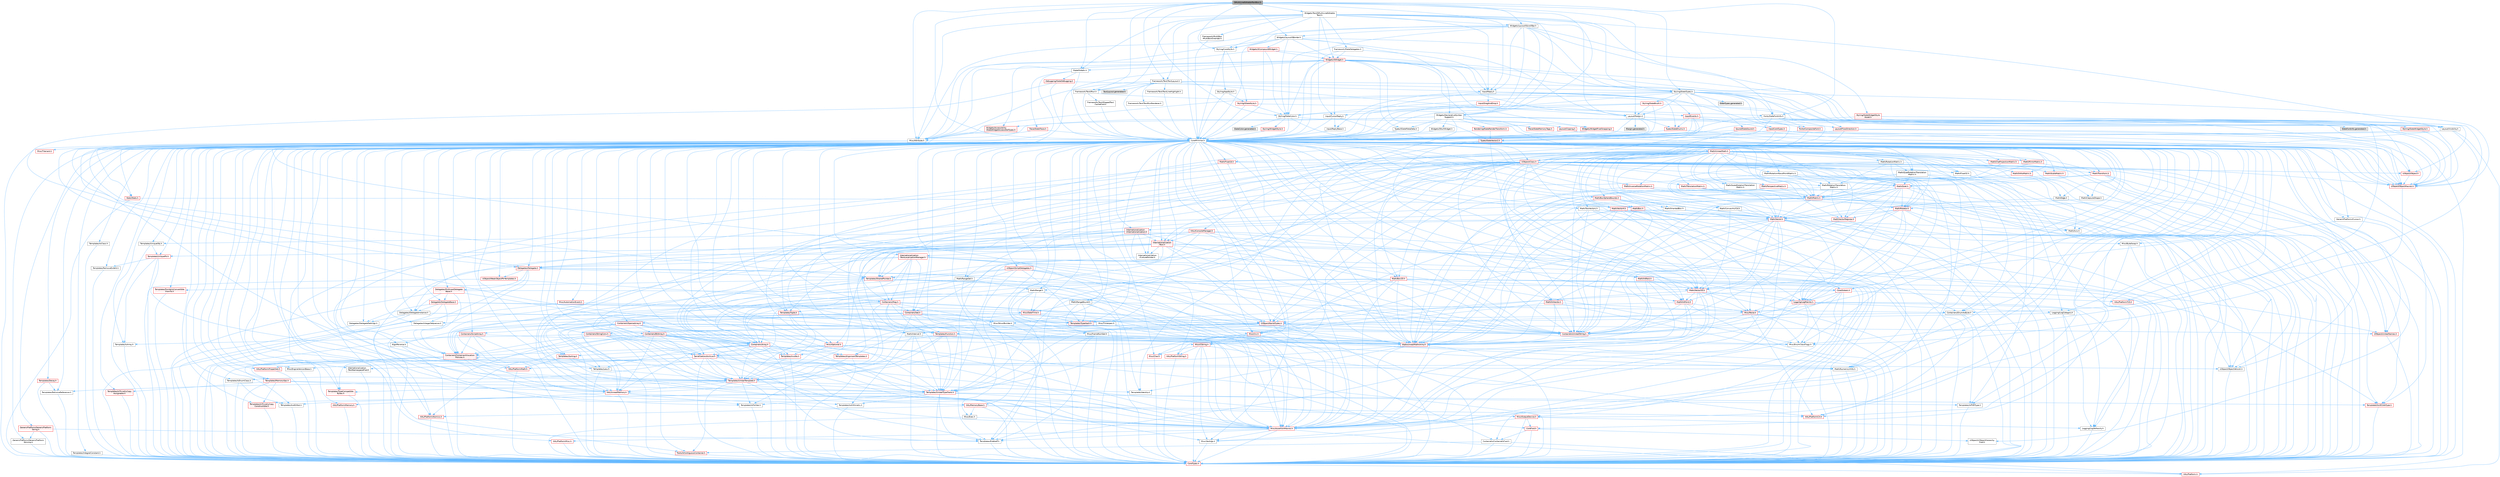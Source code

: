 digraph "SMultiLineEditableTextBox.h"
{
 // INTERACTIVE_SVG=YES
 // LATEX_PDF_SIZE
  bgcolor="transparent";
  edge [fontname=Helvetica,fontsize=10,labelfontname=Helvetica,labelfontsize=10];
  node [fontname=Helvetica,fontsize=10,shape=box,height=0.2,width=0.4];
  Node1 [id="Node000001",label="SMultiLineEditableTextBox.h",height=0.2,width=0.4,color="gray40", fillcolor="grey60", style="filled", fontcolor="black",tooltip=" "];
  Node1 -> Node2 [id="edge1_Node000001_Node000002",color="steelblue1",style="solid",tooltip=" "];
  Node2 [id="Node000002",label="CoreMinimal.h",height=0.2,width=0.4,color="grey40", fillcolor="white", style="filled",URL="$d7/d67/CoreMinimal_8h.html",tooltip=" "];
  Node2 -> Node3 [id="edge2_Node000002_Node000003",color="steelblue1",style="solid",tooltip=" "];
  Node3 [id="Node000003",label="CoreTypes.h",height=0.2,width=0.4,color="red", fillcolor="#FFF0F0", style="filled",URL="$dc/dec/CoreTypes_8h.html",tooltip=" "];
  Node3 -> Node4 [id="edge3_Node000003_Node000004",color="steelblue1",style="solid",tooltip=" "];
  Node4 [id="Node000004",label="HAL/Platform.h",height=0.2,width=0.4,color="red", fillcolor="#FFF0F0", style="filled",URL="$d9/dd0/Platform_8h.html",tooltip=" "];
  Node2 -> Node17 [id="edge4_Node000002_Node000017",color="steelblue1",style="solid",tooltip=" "];
  Node17 [id="Node000017",label="CoreFwd.h",height=0.2,width=0.4,color="red", fillcolor="#FFF0F0", style="filled",URL="$d1/d1e/CoreFwd_8h.html",tooltip=" "];
  Node17 -> Node3 [id="edge5_Node000017_Node000003",color="steelblue1",style="solid",tooltip=" "];
  Node17 -> Node18 [id="edge6_Node000017_Node000018",color="steelblue1",style="solid",tooltip=" "];
  Node18 [id="Node000018",label="Containers/ContainersFwd.h",height=0.2,width=0.4,color="grey40", fillcolor="white", style="filled",URL="$d4/d0a/ContainersFwd_8h.html",tooltip=" "];
  Node18 -> Node4 [id="edge7_Node000018_Node000004",color="steelblue1",style="solid",tooltip=" "];
  Node18 -> Node3 [id="edge8_Node000018_Node000003",color="steelblue1",style="solid",tooltip=" "];
  Node18 -> Node19 [id="edge9_Node000018_Node000019",color="steelblue1",style="solid",tooltip=" "];
  Node19 [id="Node000019",label="Traits/IsContiguousContainer.h",height=0.2,width=0.4,color="red", fillcolor="#FFF0F0", style="filled",URL="$d5/d3c/IsContiguousContainer_8h.html",tooltip=" "];
  Node19 -> Node3 [id="edge10_Node000019_Node000003",color="steelblue1",style="solid",tooltip=" "];
  Node17 -> Node23 [id="edge11_Node000017_Node000023",color="steelblue1",style="solid",tooltip=" "];
  Node23 [id="Node000023",label="UObject/UObjectHierarchy\lFwd.h",height=0.2,width=0.4,color="grey40", fillcolor="white", style="filled",URL="$d3/d13/UObjectHierarchyFwd_8h.html",tooltip=" "];
  Node2 -> Node23 [id="edge12_Node000002_Node000023",color="steelblue1",style="solid",tooltip=" "];
  Node2 -> Node18 [id="edge13_Node000002_Node000018",color="steelblue1",style="solid",tooltip=" "];
  Node2 -> Node24 [id="edge14_Node000002_Node000024",color="steelblue1",style="solid",tooltip=" "];
  Node24 [id="Node000024",label="Misc/VarArgs.h",height=0.2,width=0.4,color="grey40", fillcolor="white", style="filled",URL="$d5/d6f/VarArgs_8h.html",tooltip=" "];
  Node24 -> Node3 [id="edge15_Node000024_Node000003",color="steelblue1",style="solid",tooltip=" "];
  Node2 -> Node25 [id="edge16_Node000002_Node000025",color="steelblue1",style="solid",tooltip=" "];
  Node25 [id="Node000025",label="Logging/LogVerbosity.h",height=0.2,width=0.4,color="grey40", fillcolor="white", style="filled",URL="$d2/d8f/LogVerbosity_8h.html",tooltip=" "];
  Node25 -> Node3 [id="edge17_Node000025_Node000003",color="steelblue1",style="solid",tooltip=" "];
  Node2 -> Node26 [id="edge18_Node000002_Node000026",color="steelblue1",style="solid",tooltip=" "];
  Node26 [id="Node000026",label="Misc/OutputDevice.h",height=0.2,width=0.4,color="red", fillcolor="#FFF0F0", style="filled",URL="$d7/d32/OutputDevice_8h.html",tooltip=" "];
  Node26 -> Node17 [id="edge19_Node000026_Node000017",color="steelblue1",style="solid",tooltip=" "];
  Node26 -> Node3 [id="edge20_Node000026_Node000003",color="steelblue1",style="solid",tooltip=" "];
  Node26 -> Node25 [id="edge21_Node000026_Node000025",color="steelblue1",style="solid",tooltip=" "];
  Node26 -> Node24 [id="edge22_Node000026_Node000024",color="steelblue1",style="solid",tooltip=" "];
  Node2 -> Node32 [id="edge23_Node000002_Node000032",color="steelblue1",style="solid",tooltip=" "];
  Node32 [id="Node000032",label="HAL/PlatformCrt.h",height=0.2,width=0.4,color="red", fillcolor="#FFF0F0", style="filled",URL="$d8/d75/PlatformCrt_8h.html",tooltip=" "];
  Node2 -> Node42 [id="edge24_Node000002_Node000042",color="steelblue1",style="solid",tooltip=" "];
  Node42 [id="Node000042",label="HAL/PlatformMisc.h",height=0.2,width=0.4,color="red", fillcolor="#FFF0F0", style="filled",URL="$d0/df5/PlatformMisc_8h.html",tooltip=" "];
  Node42 -> Node3 [id="edge25_Node000042_Node000003",color="steelblue1",style="solid",tooltip=" "];
  Node2 -> Node61 [id="edge26_Node000002_Node000061",color="steelblue1",style="solid",tooltip=" "];
  Node61 [id="Node000061",label="Misc/AssertionMacros.h",height=0.2,width=0.4,color="red", fillcolor="#FFF0F0", style="filled",URL="$d0/dfa/AssertionMacros_8h.html",tooltip=" "];
  Node61 -> Node3 [id="edge27_Node000061_Node000003",color="steelblue1",style="solid",tooltip=" "];
  Node61 -> Node4 [id="edge28_Node000061_Node000004",color="steelblue1",style="solid",tooltip=" "];
  Node61 -> Node42 [id="edge29_Node000061_Node000042",color="steelblue1",style="solid",tooltip=" "];
  Node61 -> Node62 [id="edge30_Node000061_Node000062",color="steelblue1",style="solid",tooltip=" "];
  Node62 [id="Node000062",label="Templates/EnableIf.h",height=0.2,width=0.4,color="grey40", fillcolor="white", style="filled",URL="$d7/d60/EnableIf_8h.html",tooltip=" "];
  Node62 -> Node3 [id="edge31_Node000062_Node000003",color="steelblue1",style="solid",tooltip=" "];
  Node61 -> Node24 [id="edge32_Node000061_Node000024",color="steelblue1",style="solid",tooltip=" "];
  Node2 -> Node70 [id="edge33_Node000002_Node000070",color="steelblue1",style="solid",tooltip=" "];
  Node70 [id="Node000070",label="Templates/IsPointer.h",height=0.2,width=0.4,color="grey40", fillcolor="white", style="filled",URL="$d7/d05/IsPointer_8h.html",tooltip=" "];
  Node70 -> Node3 [id="edge34_Node000070_Node000003",color="steelblue1",style="solid",tooltip=" "];
  Node2 -> Node71 [id="edge35_Node000002_Node000071",color="steelblue1",style="solid",tooltip=" "];
  Node71 [id="Node000071",label="HAL/PlatformMemory.h",height=0.2,width=0.4,color="red", fillcolor="#FFF0F0", style="filled",URL="$de/d68/PlatformMemory_8h.html",tooltip=" "];
  Node71 -> Node3 [id="edge36_Node000071_Node000003",color="steelblue1",style="solid",tooltip=" "];
  Node2 -> Node54 [id="edge37_Node000002_Node000054",color="steelblue1",style="solid",tooltip=" "];
  Node54 [id="Node000054",label="HAL/PlatformAtomics.h",height=0.2,width=0.4,color="red", fillcolor="#FFF0F0", style="filled",URL="$d3/d36/PlatformAtomics_8h.html",tooltip=" "];
  Node54 -> Node3 [id="edge38_Node000054_Node000003",color="steelblue1",style="solid",tooltip=" "];
  Node2 -> Node76 [id="edge39_Node000002_Node000076",color="steelblue1",style="solid",tooltip=" "];
  Node76 [id="Node000076",label="Misc/Exec.h",height=0.2,width=0.4,color="grey40", fillcolor="white", style="filled",URL="$de/ddb/Exec_8h.html",tooltip=" "];
  Node76 -> Node3 [id="edge40_Node000076_Node000003",color="steelblue1",style="solid",tooltip=" "];
  Node76 -> Node61 [id="edge41_Node000076_Node000061",color="steelblue1",style="solid",tooltip=" "];
  Node2 -> Node77 [id="edge42_Node000002_Node000077",color="steelblue1",style="solid",tooltip=" "];
  Node77 [id="Node000077",label="HAL/MemoryBase.h",height=0.2,width=0.4,color="red", fillcolor="#FFF0F0", style="filled",URL="$d6/d9f/MemoryBase_8h.html",tooltip=" "];
  Node77 -> Node3 [id="edge43_Node000077_Node000003",color="steelblue1",style="solid",tooltip=" "];
  Node77 -> Node54 [id="edge44_Node000077_Node000054",color="steelblue1",style="solid",tooltip=" "];
  Node77 -> Node32 [id="edge45_Node000077_Node000032",color="steelblue1",style="solid",tooltip=" "];
  Node77 -> Node76 [id="edge46_Node000077_Node000076",color="steelblue1",style="solid",tooltip=" "];
  Node77 -> Node26 [id="edge47_Node000077_Node000026",color="steelblue1",style="solid",tooltip=" "];
  Node2 -> Node87 [id="edge48_Node000002_Node000087",color="steelblue1",style="solid",tooltip=" "];
  Node87 [id="Node000087",label="HAL/UnrealMemory.h",height=0.2,width=0.4,color="red", fillcolor="#FFF0F0", style="filled",URL="$d9/d96/UnrealMemory_8h.html",tooltip=" "];
  Node87 -> Node3 [id="edge49_Node000087_Node000003",color="steelblue1",style="solid",tooltip=" "];
  Node87 -> Node77 [id="edge50_Node000087_Node000077",color="steelblue1",style="solid",tooltip=" "];
  Node87 -> Node71 [id="edge51_Node000087_Node000071",color="steelblue1",style="solid",tooltip=" "];
  Node87 -> Node70 [id="edge52_Node000087_Node000070",color="steelblue1",style="solid",tooltip=" "];
  Node2 -> Node89 [id="edge53_Node000002_Node000089",color="steelblue1",style="solid",tooltip=" "];
  Node89 [id="Node000089",label="Templates/IsArithmetic.h",height=0.2,width=0.4,color="grey40", fillcolor="white", style="filled",URL="$d2/d5d/IsArithmetic_8h.html",tooltip=" "];
  Node89 -> Node3 [id="edge54_Node000089_Node000003",color="steelblue1",style="solid",tooltip=" "];
  Node2 -> Node83 [id="edge55_Node000002_Node000083",color="steelblue1",style="solid",tooltip=" "];
  Node83 [id="Node000083",label="Templates/AndOrNot.h",height=0.2,width=0.4,color="grey40", fillcolor="white", style="filled",URL="$db/d0a/AndOrNot_8h.html",tooltip=" "];
  Node83 -> Node3 [id="edge56_Node000083_Node000003",color="steelblue1",style="solid",tooltip=" "];
  Node2 -> Node90 [id="edge57_Node000002_Node000090",color="steelblue1",style="solid",tooltip=" "];
  Node90 [id="Node000090",label="Templates/IsPODType.h",height=0.2,width=0.4,color="grey40", fillcolor="white", style="filled",URL="$d7/db1/IsPODType_8h.html",tooltip=" "];
  Node90 -> Node3 [id="edge58_Node000090_Node000003",color="steelblue1",style="solid",tooltip=" "];
  Node2 -> Node91 [id="edge59_Node000002_Node000091",color="steelblue1",style="solid",tooltip=" "];
  Node91 [id="Node000091",label="Templates/IsUECoreType.h",height=0.2,width=0.4,color="red", fillcolor="#FFF0F0", style="filled",URL="$d1/db8/IsUECoreType_8h.html",tooltip=" "];
  Node91 -> Node3 [id="edge60_Node000091_Node000003",color="steelblue1",style="solid",tooltip=" "];
  Node2 -> Node84 [id="edge61_Node000002_Node000084",color="steelblue1",style="solid",tooltip=" "];
  Node84 [id="Node000084",label="Templates/IsTriviallyCopy\lConstructible.h",height=0.2,width=0.4,color="red", fillcolor="#FFF0F0", style="filled",URL="$d3/d78/IsTriviallyCopyConstructible_8h.html",tooltip=" "];
  Node84 -> Node3 [id="edge62_Node000084_Node000003",color="steelblue1",style="solid",tooltip=" "];
  Node2 -> Node92 [id="edge63_Node000002_Node000092",color="steelblue1",style="solid",tooltip=" "];
  Node92 [id="Node000092",label="Templates/UnrealTypeTraits.h",height=0.2,width=0.4,color="red", fillcolor="#FFF0F0", style="filled",URL="$d2/d2d/UnrealTypeTraits_8h.html",tooltip=" "];
  Node92 -> Node3 [id="edge64_Node000092_Node000003",color="steelblue1",style="solid",tooltip=" "];
  Node92 -> Node70 [id="edge65_Node000092_Node000070",color="steelblue1",style="solid",tooltip=" "];
  Node92 -> Node61 [id="edge66_Node000092_Node000061",color="steelblue1",style="solid",tooltip=" "];
  Node92 -> Node83 [id="edge67_Node000092_Node000083",color="steelblue1",style="solid",tooltip=" "];
  Node92 -> Node62 [id="edge68_Node000092_Node000062",color="steelblue1",style="solid",tooltip=" "];
  Node92 -> Node89 [id="edge69_Node000092_Node000089",color="steelblue1",style="solid",tooltip=" "];
  Node92 -> Node90 [id="edge70_Node000092_Node000090",color="steelblue1",style="solid",tooltip=" "];
  Node92 -> Node91 [id="edge71_Node000092_Node000091",color="steelblue1",style="solid",tooltip=" "];
  Node92 -> Node84 [id="edge72_Node000092_Node000084",color="steelblue1",style="solid",tooltip=" "];
  Node2 -> Node62 [id="edge73_Node000002_Node000062",color="steelblue1",style="solid",tooltip=" "];
  Node2 -> Node94 [id="edge74_Node000002_Node000094",color="steelblue1",style="solid",tooltip=" "];
  Node94 [id="Node000094",label="Templates/RemoveReference.h",height=0.2,width=0.4,color="grey40", fillcolor="white", style="filled",URL="$da/dbe/RemoveReference_8h.html",tooltip=" "];
  Node94 -> Node3 [id="edge75_Node000094_Node000003",color="steelblue1",style="solid",tooltip=" "];
  Node2 -> Node95 [id="edge76_Node000002_Node000095",color="steelblue1",style="solid",tooltip=" "];
  Node95 [id="Node000095",label="Templates/IntegralConstant.h",height=0.2,width=0.4,color="grey40", fillcolor="white", style="filled",URL="$db/d1b/IntegralConstant_8h.html",tooltip=" "];
  Node95 -> Node3 [id="edge77_Node000095_Node000003",color="steelblue1",style="solid",tooltip=" "];
  Node2 -> Node96 [id="edge78_Node000002_Node000096",color="steelblue1",style="solid",tooltip=" "];
  Node96 [id="Node000096",label="Templates/IsClass.h",height=0.2,width=0.4,color="grey40", fillcolor="white", style="filled",URL="$db/dcb/IsClass_8h.html",tooltip=" "];
  Node96 -> Node3 [id="edge79_Node000096_Node000003",color="steelblue1",style="solid",tooltip=" "];
  Node2 -> Node97 [id="edge80_Node000002_Node000097",color="steelblue1",style="solid",tooltip=" "];
  Node97 [id="Node000097",label="Templates/TypeCompatible\lBytes.h",height=0.2,width=0.4,color="red", fillcolor="#FFF0F0", style="filled",URL="$df/d0a/TypeCompatibleBytes_8h.html",tooltip=" "];
  Node97 -> Node3 [id="edge81_Node000097_Node000003",color="steelblue1",style="solid",tooltip=" "];
  Node2 -> Node19 [id="edge82_Node000002_Node000019",color="steelblue1",style="solid",tooltip=" "];
  Node2 -> Node98 [id="edge83_Node000002_Node000098",color="steelblue1",style="solid",tooltip=" "];
  Node98 [id="Node000098",label="Templates/UnrealTemplate.h",height=0.2,width=0.4,color="red", fillcolor="#FFF0F0", style="filled",URL="$d4/d24/UnrealTemplate_8h.html",tooltip=" "];
  Node98 -> Node3 [id="edge84_Node000098_Node000003",color="steelblue1",style="solid",tooltip=" "];
  Node98 -> Node70 [id="edge85_Node000098_Node000070",color="steelblue1",style="solid",tooltip=" "];
  Node98 -> Node87 [id="edge86_Node000098_Node000087",color="steelblue1",style="solid",tooltip=" "];
  Node98 -> Node92 [id="edge87_Node000098_Node000092",color="steelblue1",style="solid",tooltip=" "];
  Node98 -> Node94 [id="edge88_Node000098_Node000094",color="steelblue1",style="solid",tooltip=" "];
  Node98 -> Node97 [id="edge89_Node000098_Node000097",color="steelblue1",style="solid",tooltip=" "];
  Node98 -> Node65 [id="edge90_Node000098_Node000065",color="steelblue1",style="solid",tooltip=" "];
  Node65 [id="Node000065",label="Templates/Identity.h",height=0.2,width=0.4,color="grey40", fillcolor="white", style="filled",URL="$d0/dd5/Identity_8h.html",tooltip=" "];
  Node98 -> Node19 [id="edge91_Node000098_Node000019",color="steelblue1",style="solid",tooltip=" "];
  Node2 -> Node47 [id="edge92_Node000002_Node000047",color="steelblue1",style="solid",tooltip=" "];
  Node47 [id="Node000047",label="Math/NumericLimits.h",height=0.2,width=0.4,color="grey40", fillcolor="white", style="filled",URL="$df/d1b/NumericLimits_8h.html",tooltip=" "];
  Node47 -> Node3 [id="edge93_Node000047_Node000003",color="steelblue1",style="solid",tooltip=" "];
  Node2 -> Node102 [id="edge94_Node000002_Node000102",color="steelblue1",style="solid",tooltip=" "];
  Node102 [id="Node000102",label="HAL/PlatformMath.h",height=0.2,width=0.4,color="red", fillcolor="#FFF0F0", style="filled",URL="$dc/d53/PlatformMath_8h.html",tooltip=" "];
  Node102 -> Node3 [id="edge95_Node000102_Node000003",color="steelblue1",style="solid",tooltip=" "];
  Node2 -> Node85 [id="edge96_Node000002_Node000085",color="steelblue1",style="solid",tooltip=" "];
  Node85 [id="Node000085",label="Templates/IsTriviallyCopy\lAssignable.h",height=0.2,width=0.4,color="red", fillcolor="#FFF0F0", style="filled",URL="$d2/df2/IsTriviallyCopyAssignable_8h.html",tooltip=" "];
  Node85 -> Node3 [id="edge97_Node000085_Node000003",color="steelblue1",style="solid",tooltip=" "];
  Node2 -> Node110 [id="edge98_Node000002_Node000110",color="steelblue1",style="solid",tooltip=" "];
  Node110 [id="Node000110",label="Templates/MemoryOps.h",height=0.2,width=0.4,color="red", fillcolor="#FFF0F0", style="filled",URL="$db/dea/MemoryOps_8h.html",tooltip=" "];
  Node110 -> Node3 [id="edge99_Node000110_Node000003",color="steelblue1",style="solid",tooltip=" "];
  Node110 -> Node87 [id="edge100_Node000110_Node000087",color="steelblue1",style="solid",tooltip=" "];
  Node110 -> Node85 [id="edge101_Node000110_Node000085",color="steelblue1",style="solid",tooltip=" "];
  Node110 -> Node84 [id="edge102_Node000110_Node000084",color="steelblue1",style="solid",tooltip=" "];
  Node110 -> Node92 [id="edge103_Node000110_Node000092",color="steelblue1",style="solid",tooltip=" "];
  Node2 -> Node111 [id="edge104_Node000002_Node000111",color="steelblue1",style="solid",tooltip=" "];
  Node111 [id="Node000111",label="Containers/ContainerAllocation\lPolicies.h",height=0.2,width=0.4,color="red", fillcolor="#FFF0F0", style="filled",URL="$d7/dff/ContainerAllocationPolicies_8h.html",tooltip=" "];
  Node111 -> Node3 [id="edge105_Node000111_Node000003",color="steelblue1",style="solid",tooltip=" "];
  Node111 -> Node111 [id="edge106_Node000111_Node000111",color="steelblue1",style="solid",tooltip=" "];
  Node111 -> Node102 [id="edge107_Node000111_Node000102",color="steelblue1",style="solid",tooltip=" "];
  Node111 -> Node87 [id="edge108_Node000111_Node000087",color="steelblue1",style="solid",tooltip=" "];
  Node111 -> Node47 [id="edge109_Node000111_Node000047",color="steelblue1",style="solid",tooltip=" "];
  Node111 -> Node61 [id="edge110_Node000111_Node000061",color="steelblue1",style="solid",tooltip=" "];
  Node111 -> Node110 [id="edge111_Node000111_Node000110",color="steelblue1",style="solid",tooltip=" "];
  Node111 -> Node97 [id="edge112_Node000111_Node000097",color="steelblue1",style="solid",tooltip=" "];
  Node2 -> Node114 [id="edge113_Node000002_Node000114",color="steelblue1",style="solid",tooltip=" "];
  Node114 [id="Node000114",label="Templates/IsEnumClass.h",height=0.2,width=0.4,color="grey40", fillcolor="white", style="filled",URL="$d7/d15/IsEnumClass_8h.html",tooltip=" "];
  Node114 -> Node3 [id="edge114_Node000114_Node000003",color="steelblue1",style="solid",tooltip=" "];
  Node114 -> Node83 [id="edge115_Node000114_Node000083",color="steelblue1",style="solid",tooltip=" "];
  Node2 -> Node115 [id="edge116_Node000002_Node000115",color="steelblue1",style="solid",tooltip=" "];
  Node115 [id="Node000115",label="HAL/PlatformProperties.h",height=0.2,width=0.4,color="red", fillcolor="#FFF0F0", style="filled",URL="$d9/db0/PlatformProperties_8h.html",tooltip=" "];
  Node115 -> Node3 [id="edge117_Node000115_Node000003",color="steelblue1",style="solid",tooltip=" "];
  Node2 -> Node118 [id="edge118_Node000002_Node000118",color="steelblue1",style="solid",tooltip=" "];
  Node118 [id="Node000118",label="Misc/EngineVersionBase.h",height=0.2,width=0.4,color="grey40", fillcolor="white", style="filled",URL="$d5/d2b/EngineVersionBase_8h.html",tooltip=" "];
  Node118 -> Node3 [id="edge119_Node000118_Node000003",color="steelblue1",style="solid",tooltip=" "];
  Node2 -> Node119 [id="edge120_Node000002_Node000119",color="steelblue1",style="solid",tooltip=" "];
  Node119 [id="Node000119",label="Internationalization\l/TextNamespaceFwd.h",height=0.2,width=0.4,color="grey40", fillcolor="white", style="filled",URL="$d8/d97/TextNamespaceFwd_8h.html",tooltip=" "];
  Node119 -> Node3 [id="edge121_Node000119_Node000003",color="steelblue1",style="solid",tooltip=" "];
  Node2 -> Node120 [id="edge122_Node000002_Node000120",color="steelblue1",style="solid",tooltip=" "];
  Node120 [id="Node000120",label="Serialization/Archive.h",height=0.2,width=0.4,color="red", fillcolor="#FFF0F0", style="filled",URL="$d7/d3b/Archive_8h.html",tooltip=" "];
  Node120 -> Node17 [id="edge123_Node000120_Node000017",color="steelblue1",style="solid",tooltip=" "];
  Node120 -> Node3 [id="edge124_Node000120_Node000003",color="steelblue1",style="solid",tooltip=" "];
  Node120 -> Node115 [id="edge125_Node000120_Node000115",color="steelblue1",style="solid",tooltip=" "];
  Node120 -> Node119 [id="edge126_Node000120_Node000119",color="steelblue1",style="solid",tooltip=" "];
  Node120 -> Node61 [id="edge127_Node000120_Node000061",color="steelblue1",style="solid",tooltip=" "];
  Node120 -> Node118 [id="edge128_Node000120_Node000118",color="steelblue1",style="solid",tooltip=" "];
  Node120 -> Node24 [id="edge129_Node000120_Node000024",color="steelblue1",style="solid",tooltip=" "];
  Node120 -> Node62 [id="edge130_Node000120_Node000062",color="steelblue1",style="solid",tooltip=" "];
  Node120 -> Node114 [id="edge131_Node000120_Node000114",color="steelblue1",style="solid",tooltip=" "];
  Node120 -> Node98 [id="edge132_Node000120_Node000098",color="steelblue1",style="solid",tooltip=" "];
  Node120 -> Node123 [id="edge133_Node000120_Node000123",color="steelblue1",style="solid",tooltip=" "];
  Node123 [id="Node000123",label="UObject/ObjectVersion.h",height=0.2,width=0.4,color="grey40", fillcolor="white", style="filled",URL="$da/d63/ObjectVersion_8h.html",tooltip=" "];
  Node123 -> Node3 [id="edge134_Node000123_Node000003",color="steelblue1",style="solid",tooltip=" "];
  Node2 -> Node124 [id="edge135_Node000002_Node000124",color="steelblue1",style="solid",tooltip=" "];
  Node124 [id="Node000124",label="Templates/Less.h",height=0.2,width=0.4,color="grey40", fillcolor="white", style="filled",URL="$de/dc8/Less_8h.html",tooltip=" "];
  Node124 -> Node3 [id="edge136_Node000124_Node000003",color="steelblue1",style="solid",tooltip=" "];
  Node124 -> Node98 [id="edge137_Node000124_Node000098",color="steelblue1",style="solid",tooltip=" "];
  Node2 -> Node125 [id="edge138_Node000002_Node000125",color="steelblue1",style="solid",tooltip=" "];
  Node125 [id="Node000125",label="Templates/Sorting.h",height=0.2,width=0.4,color="red", fillcolor="#FFF0F0", style="filled",URL="$d3/d9e/Sorting_8h.html",tooltip=" "];
  Node125 -> Node3 [id="edge139_Node000125_Node000003",color="steelblue1",style="solid",tooltip=" "];
  Node125 -> Node102 [id="edge140_Node000125_Node000102",color="steelblue1",style="solid",tooltip=" "];
  Node125 -> Node124 [id="edge141_Node000125_Node000124",color="steelblue1",style="solid",tooltip=" "];
  Node2 -> Node136 [id="edge142_Node000002_Node000136",color="steelblue1",style="solid",tooltip=" "];
  Node136 [id="Node000136",label="Misc/Char.h",height=0.2,width=0.4,color="red", fillcolor="#FFF0F0", style="filled",URL="$d0/d58/Char_8h.html",tooltip=" "];
  Node136 -> Node3 [id="edge143_Node000136_Node000003",color="steelblue1",style="solid",tooltip=" "];
  Node2 -> Node139 [id="edge144_Node000002_Node000139",color="steelblue1",style="solid",tooltip=" "];
  Node139 [id="Node000139",label="GenericPlatform/GenericPlatform\lStricmp.h",height=0.2,width=0.4,color="grey40", fillcolor="white", style="filled",URL="$d2/d86/GenericPlatformStricmp_8h.html",tooltip=" "];
  Node139 -> Node3 [id="edge145_Node000139_Node000003",color="steelblue1",style="solid",tooltip=" "];
  Node2 -> Node140 [id="edge146_Node000002_Node000140",color="steelblue1",style="solid",tooltip=" "];
  Node140 [id="Node000140",label="GenericPlatform/GenericPlatform\lString.h",height=0.2,width=0.4,color="red", fillcolor="#FFF0F0", style="filled",URL="$dd/d20/GenericPlatformString_8h.html",tooltip=" "];
  Node140 -> Node3 [id="edge147_Node000140_Node000003",color="steelblue1",style="solid",tooltip=" "];
  Node140 -> Node139 [id="edge148_Node000140_Node000139",color="steelblue1",style="solid",tooltip=" "];
  Node140 -> Node62 [id="edge149_Node000140_Node000062",color="steelblue1",style="solid",tooltip=" "];
  Node2 -> Node73 [id="edge150_Node000002_Node000073",color="steelblue1",style="solid",tooltip=" "];
  Node73 [id="Node000073",label="HAL/PlatformString.h",height=0.2,width=0.4,color="red", fillcolor="#FFF0F0", style="filled",URL="$db/db5/PlatformString_8h.html",tooltip=" "];
  Node73 -> Node3 [id="edge151_Node000073_Node000003",color="steelblue1",style="solid",tooltip=" "];
  Node2 -> Node143 [id="edge152_Node000002_Node000143",color="steelblue1",style="solid",tooltip=" "];
  Node143 [id="Node000143",label="Misc/CString.h",height=0.2,width=0.4,color="red", fillcolor="#FFF0F0", style="filled",URL="$d2/d49/CString_8h.html",tooltip=" "];
  Node143 -> Node3 [id="edge153_Node000143_Node000003",color="steelblue1",style="solid",tooltip=" "];
  Node143 -> Node32 [id="edge154_Node000143_Node000032",color="steelblue1",style="solid",tooltip=" "];
  Node143 -> Node73 [id="edge155_Node000143_Node000073",color="steelblue1",style="solid",tooltip=" "];
  Node143 -> Node61 [id="edge156_Node000143_Node000061",color="steelblue1",style="solid",tooltip=" "];
  Node143 -> Node136 [id="edge157_Node000143_Node000136",color="steelblue1",style="solid",tooltip=" "];
  Node143 -> Node24 [id="edge158_Node000143_Node000024",color="steelblue1",style="solid",tooltip=" "];
  Node2 -> Node144 [id="edge159_Node000002_Node000144",color="steelblue1",style="solid",tooltip=" "];
  Node144 [id="Node000144",label="Misc/Crc.h",height=0.2,width=0.4,color="red", fillcolor="#FFF0F0", style="filled",URL="$d4/dd2/Crc_8h.html",tooltip=" "];
  Node144 -> Node3 [id="edge160_Node000144_Node000003",color="steelblue1",style="solid",tooltip=" "];
  Node144 -> Node73 [id="edge161_Node000144_Node000073",color="steelblue1",style="solid",tooltip=" "];
  Node144 -> Node61 [id="edge162_Node000144_Node000061",color="steelblue1",style="solid",tooltip=" "];
  Node144 -> Node143 [id="edge163_Node000144_Node000143",color="steelblue1",style="solid",tooltip=" "];
  Node144 -> Node136 [id="edge164_Node000144_Node000136",color="steelblue1",style="solid",tooltip=" "];
  Node144 -> Node92 [id="edge165_Node000144_Node000092",color="steelblue1",style="solid",tooltip=" "];
  Node2 -> Node135 [id="edge166_Node000002_Node000135",color="steelblue1",style="solid",tooltip=" "];
  Node135 [id="Node000135",label="Math/UnrealMathUtility.h",height=0.2,width=0.4,color="red", fillcolor="#FFF0F0", style="filled",URL="$db/db8/UnrealMathUtility_8h.html",tooltip=" "];
  Node135 -> Node3 [id="edge167_Node000135_Node000003",color="steelblue1",style="solid",tooltip=" "];
  Node135 -> Node61 [id="edge168_Node000135_Node000061",color="steelblue1",style="solid",tooltip=" "];
  Node135 -> Node102 [id="edge169_Node000135_Node000102",color="steelblue1",style="solid",tooltip=" "];
  Node135 -> Node65 [id="edge170_Node000135_Node000065",color="steelblue1",style="solid",tooltip=" "];
  Node2 -> Node145 [id="edge171_Node000002_Node000145",color="steelblue1",style="solid",tooltip=" "];
  Node145 [id="Node000145",label="Containers/UnrealString.h",height=0.2,width=0.4,color="red", fillcolor="#FFF0F0", style="filled",URL="$d5/dba/UnrealString_8h.html",tooltip=" "];
  Node2 -> Node149 [id="edge172_Node000002_Node000149",color="steelblue1",style="solid",tooltip=" "];
  Node149 [id="Node000149",label="Containers/Array.h",height=0.2,width=0.4,color="red", fillcolor="#FFF0F0", style="filled",URL="$df/dd0/Array_8h.html",tooltip=" "];
  Node149 -> Node3 [id="edge173_Node000149_Node000003",color="steelblue1",style="solid",tooltip=" "];
  Node149 -> Node61 [id="edge174_Node000149_Node000061",color="steelblue1",style="solid",tooltip=" "];
  Node149 -> Node87 [id="edge175_Node000149_Node000087",color="steelblue1",style="solid",tooltip=" "];
  Node149 -> Node92 [id="edge176_Node000149_Node000092",color="steelblue1",style="solid",tooltip=" "];
  Node149 -> Node98 [id="edge177_Node000149_Node000098",color="steelblue1",style="solid",tooltip=" "];
  Node149 -> Node111 [id="edge178_Node000149_Node000111",color="steelblue1",style="solid",tooltip=" "];
  Node149 -> Node120 [id="edge179_Node000149_Node000120",color="steelblue1",style="solid",tooltip=" "];
  Node149 -> Node128 [id="edge180_Node000149_Node000128",color="steelblue1",style="solid",tooltip=" "];
  Node128 [id="Node000128",label="Templates/Invoke.h",height=0.2,width=0.4,color="red", fillcolor="#FFF0F0", style="filled",URL="$d7/deb/Invoke_8h.html",tooltip=" "];
  Node128 -> Node3 [id="edge181_Node000128_Node000003",color="steelblue1",style="solid",tooltip=" "];
  Node128 -> Node98 [id="edge182_Node000128_Node000098",color="steelblue1",style="solid",tooltip=" "];
  Node149 -> Node124 [id="edge183_Node000149_Node000124",color="steelblue1",style="solid",tooltip=" "];
  Node149 -> Node125 [id="edge184_Node000149_Node000125",color="steelblue1",style="solid",tooltip=" "];
  Node149 -> Node172 [id="edge185_Node000149_Node000172",color="steelblue1",style="solid",tooltip=" "];
  Node172 [id="Node000172",label="Templates/AlignmentTemplates.h",height=0.2,width=0.4,color="red", fillcolor="#FFF0F0", style="filled",URL="$dd/d32/AlignmentTemplates_8h.html",tooltip=" "];
  Node172 -> Node3 [id="edge186_Node000172_Node000003",color="steelblue1",style="solid",tooltip=" "];
  Node172 -> Node70 [id="edge187_Node000172_Node000070",color="steelblue1",style="solid",tooltip=" "];
  Node2 -> Node173 [id="edge188_Node000002_Node000173",color="steelblue1",style="solid",tooltip=" "];
  Node173 [id="Node000173",label="Misc/FrameNumber.h",height=0.2,width=0.4,color="grey40", fillcolor="white", style="filled",URL="$dd/dbd/FrameNumber_8h.html",tooltip=" "];
  Node173 -> Node3 [id="edge189_Node000173_Node000003",color="steelblue1",style="solid",tooltip=" "];
  Node173 -> Node47 [id="edge190_Node000173_Node000047",color="steelblue1",style="solid",tooltip=" "];
  Node173 -> Node135 [id="edge191_Node000173_Node000135",color="steelblue1",style="solid",tooltip=" "];
  Node173 -> Node62 [id="edge192_Node000173_Node000062",color="steelblue1",style="solid",tooltip=" "];
  Node173 -> Node92 [id="edge193_Node000173_Node000092",color="steelblue1",style="solid",tooltip=" "];
  Node2 -> Node174 [id="edge194_Node000002_Node000174",color="steelblue1",style="solid",tooltip=" "];
  Node174 [id="Node000174",label="Misc/Timespan.h",height=0.2,width=0.4,color="grey40", fillcolor="white", style="filled",URL="$da/dd9/Timespan_8h.html",tooltip=" "];
  Node174 -> Node3 [id="edge195_Node000174_Node000003",color="steelblue1",style="solid",tooltip=" "];
  Node174 -> Node175 [id="edge196_Node000174_Node000175",color="steelblue1",style="solid",tooltip=" "];
  Node175 [id="Node000175",label="Math/Interval.h",height=0.2,width=0.4,color="grey40", fillcolor="white", style="filled",URL="$d1/d55/Interval_8h.html",tooltip=" "];
  Node175 -> Node3 [id="edge197_Node000175_Node000003",color="steelblue1",style="solid",tooltip=" "];
  Node175 -> Node89 [id="edge198_Node000175_Node000089",color="steelblue1",style="solid",tooltip=" "];
  Node175 -> Node92 [id="edge199_Node000175_Node000092",color="steelblue1",style="solid",tooltip=" "];
  Node175 -> Node47 [id="edge200_Node000175_Node000047",color="steelblue1",style="solid",tooltip=" "];
  Node175 -> Node135 [id="edge201_Node000175_Node000135",color="steelblue1",style="solid",tooltip=" "];
  Node174 -> Node135 [id="edge202_Node000174_Node000135",color="steelblue1",style="solid",tooltip=" "];
  Node174 -> Node61 [id="edge203_Node000174_Node000061",color="steelblue1",style="solid",tooltip=" "];
  Node2 -> Node176 [id="edge204_Node000002_Node000176",color="steelblue1",style="solid",tooltip=" "];
  Node176 [id="Node000176",label="Containers/StringConv.h",height=0.2,width=0.4,color="red", fillcolor="#FFF0F0", style="filled",URL="$d3/ddf/StringConv_8h.html",tooltip=" "];
  Node176 -> Node3 [id="edge205_Node000176_Node000003",color="steelblue1",style="solid",tooltip=" "];
  Node176 -> Node61 [id="edge206_Node000176_Node000061",color="steelblue1",style="solid",tooltip=" "];
  Node176 -> Node111 [id="edge207_Node000176_Node000111",color="steelblue1",style="solid",tooltip=" "];
  Node176 -> Node149 [id="edge208_Node000176_Node000149",color="steelblue1",style="solid",tooltip=" "];
  Node176 -> Node143 [id="edge209_Node000176_Node000143",color="steelblue1",style="solid",tooltip=" "];
  Node176 -> Node177 [id="edge210_Node000176_Node000177",color="steelblue1",style="solid",tooltip=" "];
  Node177 [id="Node000177",label="Templates/IsArray.h",height=0.2,width=0.4,color="grey40", fillcolor="white", style="filled",URL="$d8/d8d/IsArray_8h.html",tooltip=" "];
  Node177 -> Node3 [id="edge211_Node000177_Node000003",color="steelblue1",style="solid",tooltip=" "];
  Node176 -> Node98 [id="edge212_Node000176_Node000098",color="steelblue1",style="solid",tooltip=" "];
  Node176 -> Node92 [id="edge213_Node000176_Node000092",color="steelblue1",style="solid",tooltip=" "];
  Node176 -> Node19 [id="edge214_Node000176_Node000019",color="steelblue1",style="solid",tooltip=" "];
  Node2 -> Node178 [id="edge215_Node000002_Node000178",color="steelblue1",style="solid",tooltip=" "];
  Node178 [id="Node000178",label="UObject/UnrealNames.h",height=0.2,width=0.4,color="red", fillcolor="#FFF0F0", style="filled",URL="$d8/db1/UnrealNames_8h.html",tooltip=" "];
  Node178 -> Node3 [id="edge216_Node000178_Node000003",color="steelblue1",style="solid",tooltip=" "];
  Node2 -> Node180 [id="edge217_Node000002_Node000180",color="steelblue1",style="solid",tooltip=" "];
  Node180 [id="Node000180",label="UObject/NameTypes.h",height=0.2,width=0.4,color="red", fillcolor="#FFF0F0", style="filled",URL="$d6/d35/NameTypes_8h.html",tooltip=" "];
  Node180 -> Node3 [id="edge218_Node000180_Node000003",color="steelblue1",style="solid",tooltip=" "];
  Node180 -> Node61 [id="edge219_Node000180_Node000061",color="steelblue1",style="solid",tooltip=" "];
  Node180 -> Node87 [id="edge220_Node000180_Node000087",color="steelblue1",style="solid",tooltip=" "];
  Node180 -> Node92 [id="edge221_Node000180_Node000092",color="steelblue1",style="solid",tooltip=" "];
  Node180 -> Node98 [id="edge222_Node000180_Node000098",color="steelblue1",style="solid",tooltip=" "];
  Node180 -> Node145 [id="edge223_Node000180_Node000145",color="steelblue1",style="solid",tooltip=" "];
  Node180 -> Node176 [id="edge224_Node000180_Node000176",color="steelblue1",style="solid",tooltip=" "];
  Node180 -> Node178 [id="edge225_Node000180_Node000178",color="steelblue1",style="solid",tooltip=" "];
  Node2 -> Node188 [id="edge226_Node000002_Node000188",color="steelblue1",style="solid",tooltip=" "];
  Node188 [id="Node000188",label="Misc/Parse.h",height=0.2,width=0.4,color="red", fillcolor="#FFF0F0", style="filled",URL="$dc/d71/Parse_8h.html",tooltip=" "];
  Node188 -> Node145 [id="edge227_Node000188_Node000145",color="steelblue1",style="solid",tooltip=" "];
  Node188 -> Node3 [id="edge228_Node000188_Node000003",color="steelblue1",style="solid",tooltip=" "];
  Node188 -> Node32 [id="edge229_Node000188_Node000032",color="steelblue1",style="solid",tooltip=" "];
  Node188 -> Node49 [id="edge230_Node000188_Node000049",color="steelblue1",style="solid",tooltip=" "];
  Node49 [id="Node000049",label="Misc/EnumClassFlags.h",height=0.2,width=0.4,color="grey40", fillcolor="white", style="filled",URL="$d8/de7/EnumClassFlags_8h.html",tooltip=" "];
  Node188 -> Node189 [id="edge231_Node000188_Node000189",color="steelblue1",style="solid",tooltip=" "];
  Node189 [id="Node000189",label="Templates/Function.h",height=0.2,width=0.4,color="red", fillcolor="#FFF0F0", style="filled",URL="$df/df5/Function_8h.html",tooltip=" "];
  Node189 -> Node3 [id="edge232_Node000189_Node000003",color="steelblue1",style="solid",tooltip=" "];
  Node189 -> Node61 [id="edge233_Node000189_Node000061",color="steelblue1",style="solid",tooltip=" "];
  Node189 -> Node87 [id="edge234_Node000189_Node000087",color="steelblue1",style="solid",tooltip=" "];
  Node189 -> Node92 [id="edge235_Node000189_Node000092",color="steelblue1",style="solid",tooltip=" "];
  Node189 -> Node128 [id="edge236_Node000189_Node000128",color="steelblue1",style="solid",tooltip=" "];
  Node189 -> Node98 [id="edge237_Node000189_Node000098",color="steelblue1",style="solid",tooltip=" "];
  Node189 -> Node135 [id="edge238_Node000189_Node000135",color="steelblue1",style="solid",tooltip=" "];
  Node2 -> Node172 [id="edge239_Node000002_Node000172",color="steelblue1",style="solid",tooltip=" "];
  Node2 -> Node191 [id="edge240_Node000002_Node000191",color="steelblue1",style="solid",tooltip=" "];
  Node191 [id="Node000191",label="Misc/StructBuilder.h",height=0.2,width=0.4,color="grey40", fillcolor="white", style="filled",URL="$d9/db3/StructBuilder_8h.html",tooltip=" "];
  Node191 -> Node3 [id="edge241_Node000191_Node000003",color="steelblue1",style="solid",tooltip=" "];
  Node191 -> Node135 [id="edge242_Node000191_Node000135",color="steelblue1",style="solid",tooltip=" "];
  Node191 -> Node172 [id="edge243_Node000191_Node000172",color="steelblue1",style="solid",tooltip=" "];
  Node2 -> Node104 [id="edge244_Node000002_Node000104",color="steelblue1",style="solid",tooltip=" "];
  Node104 [id="Node000104",label="Templates/Decay.h",height=0.2,width=0.4,color="red", fillcolor="#FFF0F0", style="filled",URL="$dd/d0f/Decay_8h.html",tooltip=" "];
  Node104 -> Node3 [id="edge245_Node000104_Node000003",color="steelblue1",style="solid",tooltip=" "];
  Node104 -> Node94 [id="edge246_Node000104_Node000094",color="steelblue1",style="solid",tooltip=" "];
  Node2 -> Node192 [id="edge247_Node000002_Node000192",color="steelblue1",style="solid",tooltip=" "];
  Node192 [id="Node000192",label="Templates/PointerIsConvertible\lFromTo.h",height=0.2,width=0.4,color="red", fillcolor="#FFF0F0", style="filled",URL="$d6/d65/PointerIsConvertibleFromTo_8h.html",tooltip=" "];
  Node192 -> Node3 [id="edge248_Node000192_Node000003",color="steelblue1",style="solid",tooltip=" "];
  Node2 -> Node128 [id="edge249_Node000002_Node000128",color="steelblue1",style="solid",tooltip=" "];
  Node2 -> Node189 [id="edge250_Node000002_Node000189",color="steelblue1",style="solid",tooltip=" "];
  Node2 -> Node161 [id="edge251_Node000002_Node000161",color="steelblue1",style="solid",tooltip=" "];
  Node161 [id="Node000161",label="Templates/TypeHash.h",height=0.2,width=0.4,color="red", fillcolor="#FFF0F0", style="filled",URL="$d1/d62/TypeHash_8h.html",tooltip=" "];
  Node161 -> Node3 [id="edge252_Node000161_Node000003",color="steelblue1",style="solid",tooltip=" "];
  Node161 -> Node144 [id="edge253_Node000161_Node000144",color="steelblue1",style="solid",tooltip=" "];
  Node2 -> Node193 [id="edge254_Node000002_Node000193",color="steelblue1",style="solid",tooltip=" "];
  Node193 [id="Node000193",label="Containers/ScriptArray.h",height=0.2,width=0.4,color="red", fillcolor="#FFF0F0", style="filled",URL="$dc/daf/ScriptArray_8h.html",tooltip=" "];
  Node193 -> Node3 [id="edge255_Node000193_Node000003",color="steelblue1",style="solid",tooltip=" "];
  Node193 -> Node61 [id="edge256_Node000193_Node000061",color="steelblue1",style="solid",tooltip=" "];
  Node193 -> Node87 [id="edge257_Node000193_Node000087",color="steelblue1",style="solid",tooltip=" "];
  Node193 -> Node111 [id="edge258_Node000193_Node000111",color="steelblue1",style="solid",tooltip=" "];
  Node193 -> Node149 [id="edge259_Node000193_Node000149",color="steelblue1",style="solid",tooltip=" "];
  Node2 -> Node194 [id="edge260_Node000002_Node000194",color="steelblue1",style="solid",tooltip=" "];
  Node194 [id="Node000194",label="Containers/BitArray.h",height=0.2,width=0.4,color="red", fillcolor="#FFF0F0", style="filled",URL="$d1/de4/BitArray_8h.html",tooltip=" "];
  Node194 -> Node111 [id="edge261_Node000194_Node000111",color="steelblue1",style="solid",tooltip=" "];
  Node194 -> Node3 [id="edge262_Node000194_Node000003",color="steelblue1",style="solid",tooltip=" "];
  Node194 -> Node54 [id="edge263_Node000194_Node000054",color="steelblue1",style="solid",tooltip=" "];
  Node194 -> Node87 [id="edge264_Node000194_Node000087",color="steelblue1",style="solid",tooltip=" "];
  Node194 -> Node135 [id="edge265_Node000194_Node000135",color="steelblue1",style="solid",tooltip=" "];
  Node194 -> Node61 [id="edge266_Node000194_Node000061",color="steelblue1",style="solid",tooltip=" "];
  Node194 -> Node49 [id="edge267_Node000194_Node000049",color="steelblue1",style="solid",tooltip=" "];
  Node194 -> Node120 [id="edge268_Node000194_Node000120",color="steelblue1",style="solid",tooltip=" "];
  Node194 -> Node62 [id="edge269_Node000194_Node000062",color="steelblue1",style="solid",tooltip=" "];
  Node194 -> Node128 [id="edge270_Node000194_Node000128",color="steelblue1",style="solid",tooltip=" "];
  Node194 -> Node98 [id="edge271_Node000194_Node000098",color="steelblue1",style="solid",tooltip=" "];
  Node194 -> Node92 [id="edge272_Node000194_Node000092",color="steelblue1",style="solid",tooltip=" "];
  Node2 -> Node195 [id="edge273_Node000002_Node000195",color="steelblue1",style="solid",tooltip=" "];
  Node195 [id="Node000195",label="Containers/SparseArray.h",height=0.2,width=0.4,color="red", fillcolor="#FFF0F0", style="filled",URL="$d5/dbf/SparseArray_8h.html",tooltip=" "];
  Node195 -> Node3 [id="edge274_Node000195_Node000003",color="steelblue1",style="solid",tooltip=" "];
  Node195 -> Node61 [id="edge275_Node000195_Node000061",color="steelblue1",style="solid",tooltip=" "];
  Node195 -> Node87 [id="edge276_Node000195_Node000087",color="steelblue1",style="solid",tooltip=" "];
  Node195 -> Node92 [id="edge277_Node000195_Node000092",color="steelblue1",style="solid",tooltip=" "];
  Node195 -> Node98 [id="edge278_Node000195_Node000098",color="steelblue1",style="solid",tooltip=" "];
  Node195 -> Node111 [id="edge279_Node000195_Node000111",color="steelblue1",style="solid",tooltip=" "];
  Node195 -> Node124 [id="edge280_Node000195_Node000124",color="steelblue1",style="solid",tooltip=" "];
  Node195 -> Node149 [id="edge281_Node000195_Node000149",color="steelblue1",style="solid",tooltip=" "];
  Node195 -> Node135 [id="edge282_Node000195_Node000135",color="steelblue1",style="solid",tooltip=" "];
  Node195 -> Node193 [id="edge283_Node000195_Node000193",color="steelblue1",style="solid",tooltip=" "];
  Node195 -> Node194 [id="edge284_Node000195_Node000194",color="steelblue1",style="solid",tooltip=" "];
  Node195 -> Node145 [id="edge285_Node000195_Node000145",color="steelblue1",style="solid",tooltip=" "];
  Node2 -> Node211 [id="edge286_Node000002_Node000211",color="steelblue1",style="solid",tooltip=" "];
  Node211 [id="Node000211",label="Containers/Set.h",height=0.2,width=0.4,color="red", fillcolor="#FFF0F0", style="filled",URL="$d4/d45/Set_8h.html",tooltip=" "];
  Node211 -> Node111 [id="edge287_Node000211_Node000111",color="steelblue1",style="solid",tooltip=" "];
  Node211 -> Node195 [id="edge288_Node000211_Node000195",color="steelblue1",style="solid",tooltip=" "];
  Node211 -> Node18 [id="edge289_Node000211_Node000018",color="steelblue1",style="solid",tooltip=" "];
  Node211 -> Node135 [id="edge290_Node000211_Node000135",color="steelblue1",style="solid",tooltip=" "];
  Node211 -> Node61 [id="edge291_Node000211_Node000061",color="steelblue1",style="solid",tooltip=" "];
  Node211 -> Node191 [id="edge292_Node000211_Node000191",color="steelblue1",style="solid",tooltip=" "];
  Node211 -> Node189 [id="edge293_Node000211_Node000189",color="steelblue1",style="solid",tooltip=" "];
  Node211 -> Node125 [id="edge294_Node000211_Node000125",color="steelblue1",style="solid",tooltip=" "];
  Node211 -> Node161 [id="edge295_Node000211_Node000161",color="steelblue1",style="solid",tooltip=" "];
  Node211 -> Node98 [id="edge296_Node000211_Node000098",color="steelblue1",style="solid",tooltip=" "];
  Node2 -> Node214 [id="edge297_Node000002_Node000214",color="steelblue1",style="solid",tooltip=" "];
  Node214 [id="Node000214",label="Algo/Reverse.h",height=0.2,width=0.4,color="grey40", fillcolor="white", style="filled",URL="$d5/d93/Reverse_8h.html",tooltip=" "];
  Node214 -> Node3 [id="edge298_Node000214_Node000003",color="steelblue1",style="solid",tooltip=" "];
  Node214 -> Node98 [id="edge299_Node000214_Node000098",color="steelblue1",style="solid",tooltip=" "];
  Node2 -> Node215 [id="edge300_Node000002_Node000215",color="steelblue1",style="solid",tooltip=" "];
  Node215 [id="Node000215",label="Containers/Map.h",height=0.2,width=0.4,color="red", fillcolor="#FFF0F0", style="filled",URL="$df/d79/Map_8h.html",tooltip=" "];
  Node215 -> Node3 [id="edge301_Node000215_Node000003",color="steelblue1",style="solid",tooltip=" "];
  Node215 -> Node214 [id="edge302_Node000215_Node000214",color="steelblue1",style="solid",tooltip=" "];
  Node215 -> Node211 [id="edge303_Node000215_Node000211",color="steelblue1",style="solid",tooltip=" "];
  Node215 -> Node145 [id="edge304_Node000215_Node000145",color="steelblue1",style="solid",tooltip=" "];
  Node215 -> Node61 [id="edge305_Node000215_Node000061",color="steelblue1",style="solid",tooltip=" "];
  Node215 -> Node191 [id="edge306_Node000215_Node000191",color="steelblue1",style="solid",tooltip=" "];
  Node215 -> Node189 [id="edge307_Node000215_Node000189",color="steelblue1",style="solid",tooltip=" "];
  Node215 -> Node125 [id="edge308_Node000215_Node000125",color="steelblue1",style="solid",tooltip=" "];
  Node215 -> Node216 [id="edge309_Node000215_Node000216",color="steelblue1",style="solid",tooltip=" "];
  Node216 [id="Node000216",label="Templates/Tuple.h",height=0.2,width=0.4,color="red", fillcolor="#FFF0F0", style="filled",URL="$d2/d4f/Tuple_8h.html",tooltip=" "];
  Node216 -> Node3 [id="edge310_Node000216_Node000003",color="steelblue1",style="solid",tooltip=" "];
  Node216 -> Node98 [id="edge311_Node000216_Node000098",color="steelblue1",style="solid",tooltip=" "];
  Node216 -> Node217 [id="edge312_Node000216_Node000217",color="steelblue1",style="solid",tooltip=" "];
  Node217 [id="Node000217",label="Delegates/IntegerSequence.h",height=0.2,width=0.4,color="grey40", fillcolor="white", style="filled",URL="$d2/dcc/IntegerSequence_8h.html",tooltip=" "];
  Node217 -> Node3 [id="edge313_Node000217_Node000003",color="steelblue1",style="solid",tooltip=" "];
  Node216 -> Node128 [id="edge314_Node000216_Node000128",color="steelblue1",style="solid",tooltip=" "];
  Node216 -> Node161 [id="edge315_Node000216_Node000161",color="steelblue1",style="solid",tooltip=" "];
  Node215 -> Node98 [id="edge316_Node000215_Node000098",color="steelblue1",style="solid",tooltip=" "];
  Node215 -> Node92 [id="edge317_Node000215_Node000092",color="steelblue1",style="solid",tooltip=" "];
  Node2 -> Node219 [id="edge318_Node000002_Node000219",color="steelblue1",style="solid",tooltip=" "];
  Node219 [id="Node000219",label="Math/IntPoint.h",height=0.2,width=0.4,color="red", fillcolor="#FFF0F0", style="filled",URL="$d3/df7/IntPoint_8h.html",tooltip=" "];
  Node219 -> Node3 [id="edge319_Node000219_Node000003",color="steelblue1",style="solid",tooltip=" "];
  Node219 -> Node61 [id="edge320_Node000219_Node000061",color="steelblue1",style="solid",tooltip=" "];
  Node219 -> Node188 [id="edge321_Node000219_Node000188",color="steelblue1",style="solid",tooltip=" "];
  Node219 -> Node135 [id="edge322_Node000219_Node000135",color="steelblue1",style="solid",tooltip=" "];
  Node219 -> Node145 [id="edge323_Node000219_Node000145",color="steelblue1",style="solid",tooltip=" "];
  Node219 -> Node161 [id="edge324_Node000219_Node000161",color="steelblue1",style="solid",tooltip=" "];
  Node2 -> Node221 [id="edge325_Node000002_Node000221",color="steelblue1",style="solid",tooltip=" "];
  Node221 [id="Node000221",label="Math/IntVector.h",height=0.2,width=0.4,color="red", fillcolor="#FFF0F0", style="filled",URL="$d7/d44/IntVector_8h.html",tooltip=" "];
  Node221 -> Node3 [id="edge326_Node000221_Node000003",color="steelblue1",style="solid",tooltip=" "];
  Node221 -> Node144 [id="edge327_Node000221_Node000144",color="steelblue1",style="solid",tooltip=" "];
  Node221 -> Node188 [id="edge328_Node000221_Node000188",color="steelblue1",style="solid",tooltip=" "];
  Node221 -> Node135 [id="edge329_Node000221_Node000135",color="steelblue1",style="solid",tooltip=" "];
  Node221 -> Node145 [id="edge330_Node000221_Node000145",color="steelblue1",style="solid",tooltip=" "];
  Node2 -> Node222 [id="edge331_Node000002_Node000222",color="steelblue1",style="solid",tooltip=" "];
  Node222 [id="Node000222",label="Logging/LogCategory.h",height=0.2,width=0.4,color="grey40", fillcolor="white", style="filled",URL="$d9/d36/LogCategory_8h.html",tooltip=" "];
  Node222 -> Node3 [id="edge332_Node000222_Node000003",color="steelblue1",style="solid",tooltip=" "];
  Node222 -> Node25 [id="edge333_Node000222_Node000025",color="steelblue1",style="solid",tooltip=" "];
  Node222 -> Node180 [id="edge334_Node000222_Node000180",color="steelblue1",style="solid",tooltip=" "];
  Node2 -> Node223 [id="edge335_Node000002_Node000223",color="steelblue1",style="solid",tooltip=" "];
  Node223 [id="Node000223",label="Logging/LogMacros.h",height=0.2,width=0.4,color="red", fillcolor="#FFF0F0", style="filled",URL="$d0/d16/LogMacros_8h.html",tooltip=" "];
  Node223 -> Node145 [id="edge336_Node000223_Node000145",color="steelblue1",style="solid",tooltip=" "];
  Node223 -> Node3 [id="edge337_Node000223_Node000003",color="steelblue1",style="solid",tooltip=" "];
  Node223 -> Node222 [id="edge338_Node000223_Node000222",color="steelblue1",style="solid",tooltip=" "];
  Node223 -> Node25 [id="edge339_Node000223_Node000025",color="steelblue1",style="solid",tooltip=" "];
  Node223 -> Node61 [id="edge340_Node000223_Node000061",color="steelblue1",style="solid",tooltip=" "];
  Node223 -> Node24 [id="edge341_Node000223_Node000024",color="steelblue1",style="solid",tooltip=" "];
  Node223 -> Node62 [id="edge342_Node000223_Node000062",color="steelblue1",style="solid",tooltip=" "];
  Node2 -> Node226 [id="edge343_Node000002_Node000226",color="steelblue1",style="solid",tooltip=" "];
  Node226 [id="Node000226",label="Math/Vector2D.h",height=0.2,width=0.4,color="red", fillcolor="#FFF0F0", style="filled",URL="$d3/db0/Vector2D_8h.html",tooltip=" "];
  Node226 -> Node3 [id="edge344_Node000226_Node000003",color="steelblue1",style="solid",tooltip=" "];
  Node226 -> Node61 [id="edge345_Node000226_Node000061",color="steelblue1",style="solid",tooltip=" "];
  Node226 -> Node144 [id="edge346_Node000226_Node000144",color="steelblue1",style="solid",tooltip=" "];
  Node226 -> Node135 [id="edge347_Node000226_Node000135",color="steelblue1",style="solid",tooltip=" "];
  Node226 -> Node145 [id="edge348_Node000226_Node000145",color="steelblue1",style="solid",tooltip=" "];
  Node226 -> Node188 [id="edge349_Node000226_Node000188",color="steelblue1",style="solid",tooltip=" "];
  Node226 -> Node219 [id="edge350_Node000226_Node000219",color="steelblue1",style="solid",tooltip=" "];
  Node226 -> Node223 [id="edge351_Node000226_Node000223",color="steelblue1",style="solid",tooltip=" "];
  Node2 -> Node230 [id="edge352_Node000002_Node000230",color="steelblue1",style="solid",tooltip=" "];
  Node230 [id="Node000230",label="Math/IntRect.h",height=0.2,width=0.4,color="red", fillcolor="#FFF0F0", style="filled",URL="$d7/d53/IntRect_8h.html",tooltip=" "];
  Node230 -> Node3 [id="edge353_Node000230_Node000003",color="steelblue1",style="solid",tooltip=" "];
  Node230 -> Node135 [id="edge354_Node000230_Node000135",color="steelblue1",style="solid",tooltip=" "];
  Node230 -> Node145 [id="edge355_Node000230_Node000145",color="steelblue1",style="solid",tooltip=" "];
  Node230 -> Node219 [id="edge356_Node000230_Node000219",color="steelblue1",style="solid",tooltip=" "];
  Node230 -> Node226 [id="edge357_Node000230_Node000226",color="steelblue1",style="solid",tooltip=" "];
  Node2 -> Node231 [id="edge358_Node000002_Node000231",color="steelblue1",style="solid",tooltip=" "];
  Node231 [id="Node000231",label="Misc/ByteSwap.h",height=0.2,width=0.4,color="grey40", fillcolor="white", style="filled",URL="$dc/dd7/ByteSwap_8h.html",tooltip=" "];
  Node231 -> Node3 [id="edge359_Node000231_Node000003",color="steelblue1",style="solid",tooltip=" "];
  Node231 -> Node32 [id="edge360_Node000231_Node000032",color="steelblue1",style="solid",tooltip=" "];
  Node2 -> Node160 [id="edge361_Node000002_Node000160",color="steelblue1",style="solid",tooltip=" "];
  Node160 [id="Node000160",label="Containers/EnumAsByte.h",height=0.2,width=0.4,color="grey40", fillcolor="white", style="filled",URL="$d6/d9a/EnumAsByte_8h.html",tooltip=" "];
  Node160 -> Node3 [id="edge362_Node000160_Node000003",color="steelblue1",style="solid",tooltip=" "];
  Node160 -> Node90 [id="edge363_Node000160_Node000090",color="steelblue1",style="solid",tooltip=" "];
  Node160 -> Node161 [id="edge364_Node000160_Node000161",color="steelblue1",style="solid",tooltip=" "];
  Node2 -> Node232 [id="edge365_Node000002_Node000232",color="steelblue1",style="solid",tooltip=" "];
  Node232 [id="Node000232",label="HAL/PlatformTLS.h",height=0.2,width=0.4,color="red", fillcolor="#FFF0F0", style="filled",URL="$d0/def/PlatformTLS_8h.html",tooltip=" "];
  Node232 -> Node3 [id="edge366_Node000232_Node000003",color="steelblue1",style="solid",tooltip=" "];
  Node2 -> Node235 [id="edge367_Node000002_Node000235",color="steelblue1",style="solid",tooltip=" "];
  Node235 [id="Node000235",label="CoreGlobals.h",height=0.2,width=0.4,color="red", fillcolor="#FFF0F0", style="filled",URL="$d5/d8c/CoreGlobals_8h.html",tooltip=" "];
  Node235 -> Node145 [id="edge368_Node000235_Node000145",color="steelblue1",style="solid",tooltip=" "];
  Node235 -> Node3 [id="edge369_Node000235_Node000003",color="steelblue1",style="solid",tooltip=" "];
  Node235 -> Node232 [id="edge370_Node000235_Node000232",color="steelblue1",style="solid",tooltip=" "];
  Node235 -> Node223 [id="edge371_Node000235_Node000223",color="steelblue1",style="solid",tooltip=" "];
  Node235 -> Node49 [id="edge372_Node000235_Node000049",color="steelblue1",style="solid",tooltip=" "];
  Node235 -> Node26 [id="edge373_Node000235_Node000026",color="steelblue1",style="solid",tooltip=" "];
  Node235 -> Node180 [id="edge374_Node000235_Node000180",color="steelblue1",style="solid",tooltip=" "];
  Node2 -> Node236 [id="edge375_Node000002_Node000236",color="steelblue1",style="solid",tooltip=" "];
  Node236 [id="Node000236",label="Templates/SharedPointer.h",height=0.2,width=0.4,color="red", fillcolor="#FFF0F0", style="filled",URL="$d2/d17/SharedPointer_8h.html",tooltip=" "];
  Node236 -> Node3 [id="edge376_Node000236_Node000003",color="steelblue1",style="solid",tooltip=" "];
  Node236 -> Node192 [id="edge377_Node000236_Node000192",color="steelblue1",style="solid",tooltip=" "];
  Node236 -> Node61 [id="edge378_Node000236_Node000061",color="steelblue1",style="solid",tooltip=" "];
  Node236 -> Node87 [id="edge379_Node000236_Node000087",color="steelblue1",style="solid",tooltip=" "];
  Node236 -> Node149 [id="edge380_Node000236_Node000149",color="steelblue1",style="solid",tooltip=" "];
  Node236 -> Node215 [id="edge381_Node000236_Node000215",color="steelblue1",style="solid",tooltip=" "];
  Node236 -> Node235 [id="edge382_Node000236_Node000235",color="steelblue1",style="solid",tooltip=" "];
  Node2 -> Node241 [id="edge383_Node000002_Node000241",color="steelblue1",style="solid",tooltip=" "];
  Node241 [id="Node000241",label="Internationalization\l/CulturePointer.h",height=0.2,width=0.4,color="grey40", fillcolor="white", style="filled",URL="$d6/dbe/CulturePointer_8h.html",tooltip=" "];
  Node241 -> Node3 [id="edge384_Node000241_Node000003",color="steelblue1",style="solid",tooltip=" "];
  Node241 -> Node236 [id="edge385_Node000241_Node000236",color="steelblue1",style="solid",tooltip=" "];
  Node2 -> Node242 [id="edge386_Node000002_Node000242",color="steelblue1",style="solid",tooltip=" "];
  Node242 [id="Node000242",label="UObject/WeakObjectPtrTemplates.h",height=0.2,width=0.4,color="red", fillcolor="#FFF0F0", style="filled",URL="$d8/d3b/WeakObjectPtrTemplates_8h.html",tooltip=" "];
  Node242 -> Node3 [id="edge387_Node000242_Node000003",color="steelblue1",style="solid",tooltip=" "];
  Node242 -> Node215 [id="edge388_Node000242_Node000215",color="steelblue1",style="solid",tooltip=" "];
  Node2 -> Node245 [id="edge389_Node000002_Node000245",color="steelblue1",style="solid",tooltip=" "];
  Node245 [id="Node000245",label="Delegates/DelegateSettings.h",height=0.2,width=0.4,color="grey40", fillcolor="white", style="filled",URL="$d0/d97/DelegateSettings_8h.html",tooltip=" "];
  Node245 -> Node3 [id="edge390_Node000245_Node000003",color="steelblue1",style="solid",tooltip=" "];
  Node2 -> Node246 [id="edge391_Node000002_Node000246",color="steelblue1",style="solid",tooltip=" "];
  Node246 [id="Node000246",label="Delegates/IDelegateInstance.h",height=0.2,width=0.4,color="grey40", fillcolor="white", style="filled",URL="$d2/d10/IDelegateInstance_8h.html",tooltip=" "];
  Node246 -> Node3 [id="edge392_Node000246_Node000003",color="steelblue1",style="solid",tooltip=" "];
  Node246 -> Node161 [id="edge393_Node000246_Node000161",color="steelblue1",style="solid",tooltip=" "];
  Node246 -> Node180 [id="edge394_Node000246_Node000180",color="steelblue1",style="solid",tooltip=" "];
  Node246 -> Node245 [id="edge395_Node000246_Node000245",color="steelblue1",style="solid",tooltip=" "];
  Node2 -> Node247 [id="edge396_Node000002_Node000247",color="steelblue1",style="solid",tooltip=" "];
  Node247 [id="Node000247",label="Delegates/DelegateBase.h",height=0.2,width=0.4,color="red", fillcolor="#FFF0F0", style="filled",URL="$da/d67/DelegateBase_8h.html",tooltip=" "];
  Node247 -> Node3 [id="edge397_Node000247_Node000003",color="steelblue1",style="solid",tooltip=" "];
  Node247 -> Node111 [id="edge398_Node000247_Node000111",color="steelblue1",style="solid",tooltip=" "];
  Node247 -> Node135 [id="edge399_Node000247_Node000135",color="steelblue1",style="solid",tooltip=" "];
  Node247 -> Node180 [id="edge400_Node000247_Node000180",color="steelblue1",style="solid",tooltip=" "];
  Node247 -> Node245 [id="edge401_Node000247_Node000245",color="steelblue1",style="solid",tooltip=" "];
  Node247 -> Node246 [id="edge402_Node000247_Node000246",color="steelblue1",style="solid",tooltip=" "];
  Node2 -> Node255 [id="edge403_Node000002_Node000255",color="steelblue1",style="solid",tooltip=" "];
  Node255 [id="Node000255",label="Delegates/MulticastDelegate\lBase.h",height=0.2,width=0.4,color="red", fillcolor="#FFF0F0", style="filled",URL="$db/d16/MulticastDelegateBase_8h.html",tooltip=" "];
  Node255 -> Node3 [id="edge404_Node000255_Node000003",color="steelblue1",style="solid",tooltip=" "];
  Node255 -> Node111 [id="edge405_Node000255_Node000111",color="steelblue1",style="solid",tooltip=" "];
  Node255 -> Node149 [id="edge406_Node000255_Node000149",color="steelblue1",style="solid",tooltip=" "];
  Node255 -> Node135 [id="edge407_Node000255_Node000135",color="steelblue1",style="solid",tooltip=" "];
  Node255 -> Node246 [id="edge408_Node000255_Node000246",color="steelblue1",style="solid",tooltip=" "];
  Node255 -> Node247 [id="edge409_Node000255_Node000247",color="steelblue1",style="solid",tooltip=" "];
  Node2 -> Node217 [id="edge410_Node000002_Node000217",color="steelblue1",style="solid",tooltip=" "];
  Node2 -> Node216 [id="edge411_Node000002_Node000216",color="steelblue1",style="solid",tooltip=" "];
  Node2 -> Node256 [id="edge412_Node000002_Node000256",color="steelblue1",style="solid",tooltip=" "];
  Node256 [id="Node000256",label="UObject/ScriptDelegates.h",height=0.2,width=0.4,color="red", fillcolor="#FFF0F0", style="filled",URL="$de/d81/ScriptDelegates_8h.html",tooltip=" "];
  Node256 -> Node149 [id="edge413_Node000256_Node000149",color="steelblue1",style="solid",tooltip=" "];
  Node256 -> Node111 [id="edge414_Node000256_Node000111",color="steelblue1",style="solid",tooltip=" "];
  Node256 -> Node145 [id="edge415_Node000256_Node000145",color="steelblue1",style="solid",tooltip=" "];
  Node256 -> Node61 [id="edge416_Node000256_Node000061",color="steelblue1",style="solid",tooltip=" "];
  Node256 -> Node236 [id="edge417_Node000256_Node000236",color="steelblue1",style="solid",tooltip=" "];
  Node256 -> Node161 [id="edge418_Node000256_Node000161",color="steelblue1",style="solid",tooltip=" "];
  Node256 -> Node92 [id="edge419_Node000256_Node000092",color="steelblue1",style="solid",tooltip=" "];
  Node256 -> Node180 [id="edge420_Node000256_Node000180",color="steelblue1",style="solid",tooltip=" "];
  Node2 -> Node258 [id="edge421_Node000002_Node000258",color="steelblue1",style="solid",tooltip=" "];
  Node258 [id="Node000258",label="Delegates/Delegate.h",height=0.2,width=0.4,color="red", fillcolor="#FFF0F0", style="filled",URL="$d4/d80/Delegate_8h.html",tooltip=" "];
  Node258 -> Node3 [id="edge422_Node000258_Node000003",color="steelblue1",style="solid",tooltip=" "];
  Node258 -> Node61 [id="edge423_Node000258_Node000061",color="steelblue1",style="solid",tooltip=" "];
  Node258 -> Node180 [id="edge424_Node000258_Node000180",color="steelblue1",style="solid",tooltip=" "];
  Node258 -> Node236 [id="edge425_Node000258_Node000236",color="steelblue1",style="solid",tooltip=" "];
  Node258 -> Node242 [id="edge426_Node000258_Node000242",color="steelblue1",style="solid",tooltip=" "];
  Node258 -> Node255 [id="edge427_Node000258_Node000255",color="steelblue1",style="solid",tooltip=" "];
  Node258 -> Node217 [id="edge428_Node000258_Node000217",color="steelblue1",style="solid",tooltip=" "];
  Node2 -> Node263 [id="edge429_Node000002_Node000263",color="steelblue1",style="solid",tooltip=" "];
  Node263 [id="Node000263",label="Internationalization\l/TextLocalizationManager.h",height=0.2,width=0.4,color="red", fillcolor="#FFF0F0", style="filled",URL="$d5/d2e/TextLocalizationManager_8h.html",tooltip=" "];
  Node263 -> Node149 [id="edge430_Node000263_Node000149",color="steelblue1",style="solid",tooltip=" "];
  Node263 -> Node111 [id="edge431_Node000263_Node000111",color="steelblue1",style="solid",tooltip=" "];
  Node263 -> Node215 [id="edge432_Node000263_Node000215",color="steelblue1",style="solid",tooltip=" "];
  Node263 -> Node211 [id="edge433_Node000263_Node000211",color="steelblue1",style="solid",tooltip=" "];
  Node263 -> Node145 [id="edge434_Node000263_Node000145",color="steelblue1",style="solid",tooltip=" "];
  Node263 -> Node3 [id="edge435_Node000263_Node000003",color="steelblue1",style="solid",tooltip=" "];
  Node263 -> Node258 [id="edge436_Node000263_Node000258",color="steelblue1",style="solid",tooltip=" "];
  Node263 -> Node144 [id="edge437_Node000263_Node000144",color="steelblue1",style="solid",tooltip=" "];
  Node263 -> Node49 [id="edge438_Node000263_Node000049",color="steelblue1",style="solid",tooltip=" "];
  Node263 -> Node189 [id="edge439_Node000263_Node000189",color="steelblue1",style="solid",tooltip=" "];
  Node263 -> Node236 [id="edge440_Node000263_Node000236",color="steelblue1",style="solid",tooltip=" "];
  Node2 -> Node204 [id="edge441_Node000002_Node000204",color="steelblue1",style="solid",tooltip=" "];
  Node204 [id="Node000204",label="Misc/Optional.h",height=0.2,width=0.4,color="red", fillcolor="#FFF0F0", style="filled",URL="$d2/dae/Optional_8h.html",tooltip=" "];
  Node204 -> Node3 [id="edge442_Node000204_Node000003",color="steelblue1",style="solid",tooltip=" "];
  Node204 -> Node61 [id="edge443_Node000204_Node000061",color="steelblue1",style="solid",tooltip=" "];
  Node204 -> Node110 [id="edge444_Node000204_Node000110",color="steelblue1",style="solid",tooltip=" "];
  Node204 -> Node98 [id="edge445_Node000204_Node000098",color="steelblue1",style="solid",tooltip=" "];
  Node204 -> Node120 [id="edge446_Node000204_Node000120",color="steelblue1",style="solid",tooltip=" "];
  Node2 -> Node177 [id="edge447_Node000002_Node000177",color="steelblue1",style="solid",tooltip=" "];
  Node2 -> Node209 [id="edge448_Node000002_Node000209",color="steelblue1",style="solid",tooltip=" "];
  Node209 [id="Node000209",label="Templates/RemoveExtent.h",height=0.2,width=0.4,color="grey40", fillcolor="white", style="filled",URL="$dc/de9/RemoveExtent_8h.html",tooltip=" "];
  Node209 -> Node3 [id="edge449_Node000209_Node000003",color="steelblue1",style="solid",tooltip=" "];
  Node2 -> Node208 [id="edge450_Node000002_Node000208",color="steelblue1",style="solid",tooltip=" "];
  Node208 [id="Node000208",label="Templates/UniquePtr.h",height=0.2,width=0.4,color="red", fillcolor="#FFF0F0", style="filled",URL="$de/d1a/UniquePtr_8h.html",tooltip=" "];
  Node208 -> Node3 [id="edge451_Node000208_Node000003",color="steelblue1",style="solid",tooltip=" "];
  Node208 -> Node98 [id="edge452_Node000208_Node000098",color="steelblue1",style="solid",tooltip=" "];
  Node208 -> Node177 [id="edge453_Node000208_Node000177",color="steelblue1",style="solid",tooltip=" "];
  Node208 -> Node209 [id="edge454_Node000208_Node000209",color="steelblue1",style="solid",tooltip=" "];
  Node2 -> Node270 [id="edge455_Node000002_Node000270",color="steelblue1",style="solid",tooltip=" "];
  Node270 [id="Node000270",label="Internationalization\l/Text.h",height=0.2,width=0.4,color="red", fillcolor="#FFF0F0", style="filled",URL="$d6/d35/Text_8h.html",tooltip=" "];
  Node270 -> Node3 [id="edge456_Node000270_Node000003",color="steelblue1",style="solid",tooltip=" "];
  Node270 -> Node54 [id="edge457_Node000270_Node000054",color="steelblue1",style="solid",tooltip=" "];
  Node270 -> Node61 [id="edge458_Node000270_Node000061",color="steelblue1",style="solid",tooltip=" "];
  Node270 -> Node49 [id="edge459_Node000270_Node000049",color="steelblue1",style="solid",tooltip=" "];
  Node270 -> Node92 [id="edge460_Node000270_Node000092",color="steelblue1",style="solid",tooltip=" "];
  Node270 -> Node149 [id="edge461_Node000270_Node000149",color="steelblue1",style="solid",tooltip=" "];
  Node270 -> Node145 [id="edge462_Node000270_Node000145",color="steelblue1",style="solid",tooltip=" "];
  Node270 -> Node160 [id="edge463_Node000270_Node000160",color="steelblue1",style="solid",tooltip=" "];
  Node270 -> Node236 [id="edge464_Node000270_Node000236",color="steelblue1",style="solid",tooltip=" "];
  Node270 -> Node241 [id="edge465_Node000270_Node000241",color="steelblue1",style="solid",tooltip=" "];
  Node270 -> Node263 [id="edge466_Node000270_Node000263",color="steelblue1",style="solid",tooltip=" "];
  Node270 -> Node204 [id="edge467_Node000270_Node000204",color="steelblue1",style="solid",tooltip=" "];
  Node270 -> Node208 [id="edge468_Node000270_Node000208",color="steelblue1",style="solid",tooltip=" "];
  Node2 -> Node207 [id="edge469_Node000002_Node000207",color="steelblue1",style="solid",tooltip=" "];
  Node207 [id="Node000207",label="Templates/UniqueObj.h",height=0.2,width=0.4,color="grey40", fillcolor="white", style="filled",URL="$da/d95/UniqueObj_8h.html",tooltip=" "];
  Node207 -> Node3 [id="edge470_Node000207_Node000003",color="steelblue1",style="solid",tooltip=" "];
  Node207 -> Node208 [id="edge471_Node000207_Node000208",color="steelblue1",style="solid",tooltip=" "];
  Node2 -> Node276 [id="edge472_Node000002_Node000276",color="steelblue1",style="solid",tooltip=" "];
  Node276 [id="Node000276",label="Internationalization\l/Internationalization.h",height=0.2,width=0.4,color="red", fillcolor="#FFF0F0", style="filled",URL="$da/de4/Internationalization_8h.html",tooltip=" "];
  Node276 -> Node149 [id="edge473_Node000276_Node000149",color="steelblue1",style="solid",tooltip=" "];
  Node276 -> Node145 [id="edge474_Node000276_Node000145",color="steelblue1",style="solid",tooltip=" "];
  Node276 -> Node3 [id="edge475_Node000276_Node000003",color="steelblue1",style="solid",tooltip=" "];
  Node276 -> Node258 [id="edge476_Node000276_Node000258",color="steelblue1",style="solid",tooltip=" "];
  Node276 -> Node241 [id="edge477_Node000276_Node000241",color="steelblue1",style="solid",tooltip=" "];
  Node276 -> Node270 [id="edge478_Node000276_Node000270",color="steelblue1",style="solid",tooltip=" "];
  Node276 -> Node236 [id="edge479_Node000276_Node000236",color="steelblue1",style="solid",tooltip=" "];
  Node276 -> Node216 [id="edge480_Node000276_Node000216",color="steelblue1",style="solid",tooltip=" "];
  Node276 -> Node207 [id="edge481_Node000276_Node000207",color="steelblue1",style="solid",tooltip=" "];
  Node276 -> Node180 [id="edge482_Node000276_Node000180",color="steelblue1",style="solid",tooltip=" "];
  Node2 -> Node277 [id="edge483_Node000002_Node000277",color="steelblue1",style="solid",tooltip=" "];
  Node277 [id="Node000277",label="Math/Vector.h",height=0.2,width=0.4,color="red", fillcolor="#FFF0F0", style="filled",URL="$d6/dbe/Vector_8h.html",tooltip=" "];
  Node277 -> Node3 [id="edge484_Node000277_Node000003",color="steelblue1",style="solid",tooltip=" "];
  Node277 -> Node61 [id="edge485_Node000277_Node000061",color="steelblue1",style="solid",tooltip=" "];
  Node277 -> Node47 [id="edge486_Node000277_Node000047",color="steelblue1",style="solid",tooltip=" "];
  Node277 -> Node144 [id="edge487_Node000277_Node000144",color="steelblue1",style="solid",tooltip=" "];
  Node277 -> Node135 [id="edge488_Node000277_Node000135",color="steelblue1",style="solid",tooltip=" "];
  Node277 -> Node145 [id="edge489_Node000277_Node000145",color="steelblue1",style="solid",tooltip=" "];
  Node277 -> Node188 [id="edge490_Node000277_Node000188",color="steelblue1",style="solid",tooltip=" "];
  Node277 -> Node219 [id="edge491_Node000277_Node000219",color="steelblue1",style="solid",tooltip=" "];
  Node277 -> Node223 [id="edge492_Node000277_Node000223",color="steelblue1",style="solid",tooltip=" "];
  Node277 -> Node226 [id="edge493_Node000277_Node000226",color="steelblue1",style="solid",tooltip=" "];
  Node277 -> Node231 [id="edge494_Node000277_Node000231",color="steelblue1",style="solid",tooltip=" "];
  Node277 -> Node270 [id="edge495_Node000277_Node000270",color="steelblue1",style="solid",tooltip=" "];
  Node277 -> Node276 [id="edge496_Node000277_Node000276",color="steelblue1",style="solid",tooltip=" "];
  Node277 -> Node221 [id="edge497_Node000277_Node000221",color="steelblue1",style="solid",tooltip=" "];
  Node277 -> Node280 [id="edge498_Node000277_Node000280",color="steelblue1",style="solid",tooltip=" "];
  Node280 [id="Node000280",label="Math/Axis.h",height=0.2,width=0.4,color="grey40", fillcolor="white", style="filled",URL="$dd/dbb/Axis_8h.html",tooltip=" "];
  Node280 -> Node3 [id="edge499_Node000280_Node000003",color="steelblue1",style="solid",tooltip=" "];
  Node277 -> Node123 [id="edge500_Node000277_Node000123",color="steelblue1",style="solid",tooltip=" "];
  Node2 -> Node281 [id="edge501_Node000002_Node000281",color="steelblue1",style="solid",tooltip=" "];
  Node281 [id="Node000281",label="Math/Vector4.h",height=0.2,width=0.4,color="red", fillcolor="#FFF0F0", style="filled",URL="$d7/d36/Vector4_8h.html",tooltip=" "];
  Node281 -> Node3 [id="edge502_Node000281_Node000003",color="steelblue1",style="solid",tooltip=" "];
  Node281 -> Node144 [id="edge503_Node000281_Node000144",color="steelblue1",style="solid",tooltip=" "];
  Node281 -> Node135 [id="edge504_Node000281_Node000135",color="steelblue1",style="solid",tooltip=" "];
  Node281 -> Node145 [id="edge505_Node000281_Node000145",color="steelblue1",style="solid",tooltip=" "];
  Node281 -> Node188 [id="edge506_Node000281_Node000188",color="steelblue1",style="solid",tooltip=" "];
  Node281 -> Node223 [id="edge507_Node000281_Node000223",color="steelblue1",style="solid",tooltip=" "];
  Node281 -> Node226 [id="edge508_Node000281_Node000226",color="steelblue1",style="solid",tooltip=" "];
  Node281 -> Node277 [id="edge509_Node000281_Node000277",color="steelblue1",style="solid",tooltip=" "];
  Node2 -> Node282 [id="edge510_Node000002_Node000282",color="steelblue1",style="solid",tooltip=" "];
  Node282 [id="Node000282",label="Math/VectorRegister.h",height=0.2,width=0.4,color="red", fillcolor="#FFF0F0", style="filled",URL="$da/d8b/VectorRegister_8h.html",tooltip=" "];
  Node282 -> Node3 [id="edge511_Node000282_Node000003",color="steelblue1",style="solid",tooltip=" "];
  Node282 -> Node135 [id="edge512_Node000282_Node000135",color="steelblue1",style="solid",tooltip=" "];
  Node2 -> Node287 [id="edge513_Node000002_Node000287",color="steelblue1",style="solid",tooltip=" "];
  Node287 [id="Node000287",label="Math/TwoVectors.h",height=0.2,width=0.4,color="grey40", fillcolor="white", style="filled",URL="$d4/db4/TwoVectors_8h.html",tooltip=" "];
  Node287 -> Node3 [id="edge514_Node000287_Node000003",color="steelblue1",style="solid",tooltip=" "];
  Node287 -> Node61 [id="edge515_Node000287_Node000061",color="steelblue1",style="solid",tooltip=" "];
  Node287 -> Node135 [id="edge516_Node000287_Node000135",color="steelblue1",style="solid",tooltip=" "];
  Node287 -> Node145 [id="edge517_Node000287_Node000145",color="steelblue1",style="solid",tooltip=" "];
  Node287 -> Node277 [id="edge518_Node000287_Node000277",color="steelblue1",style="solid",tooltip=" "];
  Node2 -> Node288 [id="edge519_Node000002_Node000288",color="steelblue1",style="solid",tooltip=" "];
  Node288 [id="Node000288",label="Math/Edge.h",height=0.2,width=0.4,color="grey40", fillcolor="white", style="filled",URL="$d5/de0/Edge_8h.html",tooltip=" "];
  Node288 -> Node3 [id="edge520_Node000288_Node000003",color="steelblue1",style="solid",tooltip=" "];
  Node288 -> Node277 [id="edge521_Node000288_Node000277",color="steelblue1",style="solid",tooltip=" "];
  Node2 -> Node123 [id="edge522_Node000002_Node000123",color="steelblue1",style="solid",tooltip=" "];
  Node2 -> Node289 [id="edge523_Node000002_Node000289",color="steelblue1",style="solid",tooltip=" "];
  Node289 [id="Node000289",label="Math/CapsuleShape.h",height=0.2,width=0.4,color="grey40", fillcolor="white", style="filled",URL="$d3/d36/CapsuleShape_8h.html",tooltip=" "];
  Node289 -> Node3 [id="edge524_Node000289_Node000003",color="steelblue1",style="solid",tooltip=" "];
  Node289 -> Node277 [id="edge525_Node000289_Node000277",color="steelblue1",style="solid",tooltip=" "];
  Node2 -> Node290 [id="edge526_Node000002_Node000290",color="steelblue1",style="solid",tooltip=" "];
  Node290 [id="Node000290",label="Math/Rotator.h",height=0.2,width=0.4,color="red", fillcolor="#FFF0F0", style="filled",URL="$d8/d3a/Rotator_8h.html",tooltip=" "];
  Node290 -> Node3 [id="edge527_Node000290_Node000003",color="steelblue1",style="solid",tooltip=" "];
  Node290 -> Node135 [id="edge528_Node000290_Node000135",color="steelblue1",style="solid",tooltip=" "];
  Node290 -> Node145 [id="edge529_Node000290_Node000145",color="steelblue1",style="solid",tooltip=" "];
  Node290 -> Node188 [id="edge530_Node000290_Node000188",color="steelblue1",style="solid",tooltip=" "];
  Node290 -> Node223 [id="edge531_Node000290_Node000223",color="steelblue1",style="solid",tooltip=" "];
  Node290 -> Node277 [id="edge532_Node000290_Node000277",color="steelblue1",style="solid",tooltip=" "];
  Node290 -> Node282 [id="edge533_Node000290_Node000282",color="steelblue1",style="solid",tooltip=" "];
  Node290 -> Node123 [id="edge534_Node000290_Node000123",color="steelblue1",style="solid",tooltip=" "];
  Node2 -> Node291 [id="edge535_Node000002_Node000291",color="steelblue1",style="solid",tooltip=" "];
  Node291 [id="Node000291",label="Misc/DateTime.h",height=0.2,width=0.4,color="red", fillcolor="#FFF0F0", style="filled",URL="$d1/de9/DateTime_8h.html",tooltip=" "];
  Node291 -> Node145 [id="edge536_Node000291_Node000145",color="steelblue1",style="solid",tooltip=" "];
  Node291 -> Node3 [id="edge537_Node000291_Node000003",color="steelblue1",style="solid",tooltip=" "];
  Node291 -> Node174 [id="edge538_Node000291_Node000174",color="steelblue1",style="solid",tooltip=" "];
  Node291 -> Node120 [id="edge539_Node000291_Node000120",color="steelblue1",style="solid",tooltip=" "];
  Node291 -> Node161 [id="edge540_Node000291_Node000161",color="steelblue1",style="solid",tooltip=" "];
  Node2 -> Node292 [id="edge541_Node000002_Node000292",color="steelblue1",style="solid",tooltip=" "];
  Node292 [id="Node000292",label="Math/RangeBound.h",height=0.2,width=0.4,color="grey40", fillcolor="white", style="filled",URL="$d7/dd8/RangeBound_8h.html",tooltip=" "];
  Node292 -> Node3 [id="edge542_Node000292_Node000003",color="steelblue1",style="solid",tooltip=" "];
  Node292 -> Node61 [id="edge543_Node000292_Node000061",color="steelblue1",style="solid",tooltip=" "];
  Node292 -> Node161 [id="edge544_Node000292_Node000161",color="steelblue1",style="solid",tooltip=" "];
  Node292 -> Node160 [id="edge545_Node000292_Node000160",color="steelblue1",style="solid",tooltip=" "];
  Node292 -> Node173 [id="edge546_Node000292_Node000173",color="steelblue1",style="solid",tooltip=" "];
  Node292 -> Node291 [id="edge547_Node000292_Node000291",color="steelblue1",style="solid",tooltip=" "];
  Node2 -> Node293 [id="edge548_Node000002_Node000293",color="steelblue1",style="solid",tooltip=" "];
  Node293 [id="Node000293",label="Misc/AutomationEvent.h",height=0.2,width=0.4,color="red", fillcolor="#FFF0F0", style="filled",URL="$d1/d26/AutomationEvent_8h.html",tooltip=" "];
  Node293 -> Node3 [id="edge549_Node000293_Node000003",color="steelblue1",style="solid",tooltip=" "];
  Node293 -> Node291 [id="edge550_Node000293_Node000291",color="steelblue1",style="solid",tooltip=" "];
  Node2 -> Node294 [id="edge551_Node000002_Node000294",color="steelblue1",style="solid",tooltip=" "];
  Node294 [id="Node000294",label="Math/Range.h",height=0.2,width=0.4,color="grey40", fillcolor="white", style="filled",URL="$d9/db6/Range_8h.html",tooltip=" "];
  Node294 -> Node3 [id="edge552_Node000294_Node000003",color="steelblue1",style="solid",tooltip=" "];
  Node294 -> Node149 [id="edge553_Node000294_Node000149",color="steelblue1",style="solid",tooltip=" "];
  Node294 -> Node61 [id="edge554_Node000294_Node000061",color="steelblue1",style="solid",tooltip=" "];
  Node294 -> Node291 [id="edge555_Node000294_Node000291",color="steelblue1",style="solid",tooltip=" "];
  Node294 -> Node292 [id="edge556_Node000294_Node000292",color="steelblue1",style="solid",tooltip=" "];
  Node294 -> Node173 [id="edge557_Node000294_Node000173",color="steelblue1",style="solid",tooltip=" "];
  Node294 -> Node120 [id="edge558_Node000294_Node000120",color="steelblue1",style="solid",tooltip=" "];
  Node2 -> Node295 [id="edge559_Node000002_Node000295",color="steelblue1",style="solid",tooltip=" "];
  Node295 [id="Node000295",label="Math/RangeSet.h",height=0.2,width=0.4,color="grey40", fillcolor="white", style="filled",URL="$dc/d21/RangeSet_8h.html",tooltip=" "];
  Node295 -> Node3 [id="edge560_Node000295_Node000003",color="steelblue1",style="solid",tooltip=" "];
  Node295 -> Node149 [id="edge561_Node000295_Node000149",color="steelblue1",style="solid",tooltip=" "];
  Node295 -> Node294 [id="edge562_Node000295_Node000294",color="steelblue1",style="solid",tooltip=" "];
  Node295 -> Node120 [id="edge563_Node000295_Node000120",color="steelblue1",style="solid",tooltip=" "];
  Node2 -> Node175 [id="edge564_Node000002_Node000175",color="steelblue1",style="solid",tooltip=" "];
  Node2 -> Node296 [id="edge565_Node000002_Node000296",color="steelblue1",style="solid",tooltip=" "];
  Node296 [id="Node000296",label="Math/Box.h",height=0.2,width=0.4,color="red", fillcolor="#FFF0F0", style="filled",URL="$de/d0f/Box_8h.html",tooltip=" "];
  Node296 -> Node3 [id="edge566_Node000296_Node000003",color="steelblue1",style="solid",tooltip=" "];
  Node296 -> Node61 [id="edge567_Node000296_Node000061",color="steelblue1",style="solid",tooltip=" "];
  Node296 -> Node135 [id="edge568_Node000296_Node000135",color="steelblue1",style="solid",tooltip=" "];
  Node296 -> Node145 [id="edge569_Node000296_Node000145",color="steelblue1",style="solid",tooltip=" "];
  Node296 -> Node277 [id="edge570_Node000296_Node000277",color="steelblue1",style="solid",tooltip=" "];
  Node2 -> Node306 [id="edge571_Node000002_Node000306",color="steelblue1",style="solid",tooltip=" "];
  Node306 [id="Node000306",label="Math/Box2D.h",height=0.2,width=0.4,color="red", fillcolor="#FFF0F0", style="filled",URL="$d3/d1c/Box2D_8h.html",tooltip=" "];
  Node306 -> Node149 [id="edge572_Node000306_Node000149",color="steelblue1",style="solid",tooltip=" "];
  Node306 -> Node145 [id="edge573_Node000306_Node000145",color="steelblue1",style="solid",tooltip=" "];
  Node306 -> Node3 [id="edge574_Node000306_Node000003",color="steelblue1",style="solid",tooltip=" "];
  Node306 -> Node135 [id="edge575_Node000306_Node000135",color="steelblue1",style="solid",tooltip=" "];
  Node306 -> Node226 [id="edge576_Node000306_Node000226",color="steelblue1",style="solid",tooltip=" "];
  Node306 -> Node61 [id="edge577_Node000306_Node000061",color="steelblue1",style="solid",tooltip=" "];
  Node306 -> Node120 [id="edge578_Node000306_Node000120",color="steelblue1",style="solid",tooltip=" "];
  Node306 -> Node91 [id="edge579_Node000306_Node000091",color="steelblue1",style="solid",tooltip=" "];
  Node306 -> Node92 [id="edge580_Node000306_Node000092",color="steelblue1",style="solid",tooltip=" "];
  Node306 -> Node180 [id="edge581_Node000306_Node000180",color="steelblue1",style="solid",tooltip=" "];
  Node306 -> Node178 [id="edge582_Node000306_Node000178",color="steelblue1",style="solid",tooltip=" "];
  Node2 -> Node307 [id="edge583_Node000002_Node000307",color="steelblue1",style="solid",tooltip=" "];
  Node307 [id="Node000307",label="Math/BoxSphereBounds.h",height=0.2,width=0.4,color="red", fillcolor="#FFF0F0", style="filled",URL="$d3/d0a/BoxSphereBounds_8h.html",tooltip=" "];
  Node307 -> Node3 [id="edge584_Node000307_Node000003",color="steelblue1",style="solid",tooltip=" "];
  Node307 -> Node135 [id="edge585_Node000307_Node000135",color="steelblue1",style="solid",tooltip=" "];
  Node307 -> Node145 [id="edge586_Node000307_Node000145",color="steelblue1",style="solid",tooltip=" "];
  Node307 -> Node223 [id="edge587_Node000307_Node000223",color="steelblue1",style="solid",tooltip=" "];
  Node307 -> Node277 [id="edge588_Node000307_Node000277",color="steelblue1",style="solid",tooltip=" "];
  Node307 -> Node296 [id="edge589_Node000307_Node000296",color="steelblue1",style="solid",tooltip=" "];
  Node2 -> Node308 [id="edge590_Node000002_Node000308",color="steelblue1",style="solid",tooltip=" "];
  Node308 [id="Node000308",label="Math/OrientedBox.h",height=0.2,width=0.4,color="grey40", fillcolor="white", style="filled",URL="$d6/db1/OrientedBox_8h.html",tooltip=" "];
  Node308 -> Node3 [id="edge591_Node000308_Node000003",color="steelblue1",style="solid",tooltip=" "];
  Node308 -> Node277 [id="edge592_Node000308_Node000277",color="steelblue1",style="solid",tooltip=" "];
  Node308 -> Node175 [id="edge593_Node000308_Node000175",color="steelblue1",style="solid",tooltip=" "];
  Node2 -> Node280 [id="edge594_Node000002_Node000280",color="steelblue1",style="solid",tooltip=" "];
  Node2 -> Node298 [id="edge595_Node000002_Node000298",color="steelblue1",style="solid",tooltip=" "];
  Node298 [id="Node000298",label="Math/Matrix.h",height=0.2,width=0.4,color="red", fillcolor="#FFF0F0", style="filled",URL="$d3/db1/Matrix_8h.html",tooltip=" "];
  Node298 -> Node3 [id="edge596_Node000298_Node000003",color="steelblue1",style="solid",tooltip=" "];
  Node298 -> Node87 [id="edge597_Node000298_Node000087",color="steelblue1",style="solid",tooltip=" "];
  Node298 -> Node135 [id="edge598_Node000298_Node000135",color="steelblue1",style="solid",tooltip=" "];
  Node298 -> Node145 [id="edge599_Node000298_Node000145",color="steelblue1",style="solid",tooltip=" "];
  Node298 -> Node277 [id="edge600_Node000298_Node000277",color="steelblue1",style="solid",tooltip=" "];
  Node298 -> Node281 [id="edge601_Node000298_Node000281",color="steelblue1",style="solid",tooltip=" "];
  Node298 -> Node290 [id="edge602_Node000298_Node000290",color="steelblue1",style="solid",tooltip=" "];
  Node298 -> Node280 [id="edge603_Node000298_Node000280",color="steelblue1",style="solid",tooltip=" "];
  Node298 -> Node123 [id="edge604_Node000298_Node000123",color="steelblue1",style="solid",tooltip=" "];
  Node2 -> Node309 [id="edge605_Node000002_Node000309",color="steelblue1",style="solid",tooltip=" "];
  Node309 [id="Node000309",label="Math/RotationTranslation\lMatrix.h",height=0.2,width=0.4,color="grey40", fillcolor="white", style="filled",URL="$d6/d6f/RotationTranslationMatrix_8h.html",tooltip=" "];
  Node309 -> Node3 [id="edge606_Node000309_Node000003",color="steelblue1",style="solid",tooltip=" "];
  Node309 -> Node135 [id="edge607_Node000309_Node000135",color="steelblue1",style="solid",tooltip=" "];
  Node309 -> Node282 [id="edge608_Node000309_Node000282",color="steelblue1",style="solid",tooltip=" "];
  Node309 -> Node298 [id="edge609_Node000309_Node000298",color="steelblue1",style="solid",tooltip=" "];
  Node2 -> Node310 [id="edge610_Node000002_Node000310",color="steelblue1",style="solid",tooltip=" "];
  Node310 [id="Node000310",label="Math/RotationAboutPointMatrix.h",height=0.2,width=0.4,color="grey40", fillcolor="white", style="filled",URL="$d9/d30/RotationAboutPointMatrix_8h.html",tooltip=" "];
  Node310 -> Node3 [id="edge611_Node000310_Node000003",color="steelblue1",style="solid",tooltip=" "];
  Node310 -> Node277 [id="edge612_Node000310_Node000277",color="steelblue1",style="solid",tooltip=" "];
  Node310 -> Node298 [id="edge613_Node000310_Node000298",color="steelblue1",style="solid",tooltip=" "];
  Node310 -> Node302 [id="edge614_Node000310_Node000302",color="steelblue1",style="solid",tooltip=" "];
  Node302 [id="Node000302",label="Math/Quat.h",height=0.2,width=0.4,color="red", fillcolor="#FFF0F0", style="filled",URL="$d9/de9/Quat_8h.html",tooltip=" "];
  Node302 -> Node3 [id="edge615_Node000302_Node000003",color="steelblue1",style="solid",tooltip=" "];
  Node302 -> Node61 [id="edge616_Node000302_Node000061",color="steelblue1",style="solid",tooltip=" "];
  Node302 -> Node135 [id="edge617_Node000302_Node000135",color="steelblue1",style="solid",tooltip=" "];
  Node302 -> Node145 [id="edge618_Node000302_Node000145",color="steelblue1",style="solid",tooltip=" "];
  Node302 -> Node223 [id="edge619_Node000302_Node000223",color="steelblue1",style="solid",tooltip=" "];
  Node302 -> Node277 [id="edge620_Node000302_Node000277",color="steelblue1",style="solid",tooltip=" "];
  Node302 -> Node282 [id="edge621_Node000302_Node000282",color="steelblue1",style="solid",tooltip=" "];
  Node302 -> Node290 [id="edge622_Node000302_Node000290",color="steelblue1",style="solid",tooltip=" "];
  Node302 -> Node298 [id="edge623_Node000302_Node000298",color="steelblue1",style="solid",tooltip=" "];
  Node302 -> Node123 [id="edge624_Node000302_Node000123",color="steelblue1",style="solid",tooltip=" "];
  Node310 -> Node309 [id="edge625_Node000310_Node000309",color="steelblue1",style="solid",tooltip=" "];
  Node2 -> Node311 [id="edge626_Node000002_Node000311",color="steelblue1",style="solid",tooltip=" "];
  Node311 [id="Node000311",label="Math/ScaleRotationTranslation\lMatrix.h",height=0.2,width=0.4,color="grey40", fillcolor="white", style="filled",URL="$db/dbe/ScaleRotationTranslationMatrix_8h.html",tooltip=" "];
  Node311 -> Node3 [id="edge627_Node000311_Node000003",color="steelblue1",style="solid",tooltip=" "];
  Node311 -> Node135 [id="edge628_Node000311_Node000135",color="steelblue1",style="solid",tooltip=" "];
  Node311 -> Node298 [id="edge629_Node000311_Node000298",color="steelblue1",style="solid",tooltip=" "];
  Node2 -> Node312 [id="edge630_Node000002_Node000312",color="steelblue1",style="solid",tooltip=" "];
  Node312 [id="Node000312",label="Math/RotationMatrix.h",height=0.2,width=0.4,color="grey40", fillcolor="white", style="filled",URL="$d9/d6a/RotationMatrix_8h.html",tooltip=" "];
  Node312 -> Node3 [id="edge631_Node000312_Node000003",color="steelblue1",style="solid",tooltip=" "];
  Node312 -> Node277 [id="edge632_Node000312_Node000277",color="steelblue1",style="solid",tooltip=" "];
  Node312 -> Node290 [id="edge633_Node000312_Node000290",color="steelblue1",style="solid",tooltip=" "];
  Node312 -> Node298 [id="edge634_Node000312_Node000298",color="steelblue1",style="solid",tooltip=" "];
  Node312 -> Node309 [id="edge635_Node000312_Node000309",color="steelblue1",style="solid",tooltip=" "];
  Node312 -> Node313 [id="edge636_Node000312_Node000313",color="steelblue1",style="solid",tooltip=" "];
  Node313 [id="Node000313",label="Math/QuatRotationTranslation\lMatrix.h",height=0.2,width=0.4,color="grey40", fillcolor="white", style="filled",URL="$df/d18/QuatRotationTranslationMatrix_8h.html",tooltip=" "];
  Node313 -> Node3 [id="edge637_Node000313_Node000003",color="steelblue1",style="solid",tooltip=" "];
  Node313 -> Node61 [id="edge638_Node000313_Node000061",color="steelblue1",style="solid",tooltip=" "];
  Node313 -> Node277 [id="edge639_Node000313_Node000277",color="steelblue1",style="solid",tooltip=" "];
  Node313 -> Node298 [id="edge640_Node000313_Node000298",color="steelblue1",style="solid",tooltip=" "];
  Node313 -> Node302 [id="edge641_Node000313_Node000302",color="steelblue1",style="solid",tooltip=" "];
  Node2 -> Node302 [id="edge642_Node000002_Node000302",color="steelblue1",style="solid",tooltip=" "];
  Node2 -> Node314 [id="edge643_Node000002_Node000314",color="steelblue1",style="solid",tooltip=" "];
  Node314 [id="Node000314",label="Math/PerspectiveMatrix.h",height=0.2,width=0.4,color="red", fillcolor="#FFF0F0", style="filled",URL="$d8/d26/PerspectiveMatrix_8h.html",tooltip=" "];
  Node314 -> Node3 [id="edge644_Node000314_Node000003",color="steelblue1",style="solid",tooltip=" "];
  Node314 -> Node135 [id="edge645_Node000314_Node000135",color="steelblue1",style="solid",tooltip=" "];
  Node314 -> Node298 [id="edge646_Node000314_Node000298",color="steelblue1",style="solid",tooltip=" "];
  Node2 -> Node315 [id="edge647_Node000002_Node000315",color="steelblue1",style="solid",tooltip=" "];
  Node315 [id="Node000315",label="Math/OrthoMatrix.h",height=0.2,width=0.4,color="red", fillcolor="#FFF0F0", style="filled",URL="$d4/d39/OrthoMatrix_8h.html",tooltip=" "];
  Node315 -> Node3 [id="edge648_Node000315_Node000003",color="steelblue1",style="solid",tooltip=" "];
  Node315 -> Node298 [id="edge649_Node000315_Node000298",color="steelblue1",style="solid",tooltip=" "];
  Node2 -> Node316 [id="edge650_Node000002_Node000316",color="steelblue1",style="solid",tooltip=" "];
  Node316 [id="Node000316",label="Math/TranslationMatrix.h",height=0.2,width=0.4,color="red", fillcolor="#FFF0F0", style="filled",URL="$d1/d34/TranslationMatrix_8h.html",tooltip=" "];
  Node316 -> Node3 [id="edge651_Node000316_Node000003",color="steelblue1",style="solid",tooltip=" "];
  Node316 -> Node277 [id="edge652_Node000316_Node000277",color="steelblue1",style="solid",tooltip=" "];
  Node316 -> Node298 [id="edge653_Node000316_Node000298",color="steelblue1",style="solid",tooltip=" "];
  Node2 -> Node313 [id="edge654_Node000002_Node000313",color="steelblue1",style="solid",tooltip=" "];
  Node2 -> Node317 [id="edge655_Node000002_Node000317",color="steelblue1",style="solid",tooltip=" "];
  Node317 [id="Node000317",label="Math/InverseRotationMatrix.h",height=0.2,width=0.4,color="red", fillcolor="#FFF0F0", style="filled",URL="$d9/db8/InverseRotationMatrix_8h.html",tooltip=" "];
  Node317 -> Node3 [id="edge656_Node000317_Node000003",color="steelblue1",style="solid",tooltip=" "];
  Node317 -> Node135 [id="edge657_Node000317_Node000135",color="steelblue1",style="solid",tooltip=" "];
  Node317 -> Node298 [id="edge658_Node000317_Node000298",color="steelblue1",style="solid",tooltip=" "];
  Node2 -> Node318 [id="edge659_Node000002_Node000318",color="steelblue1",style="solid",tooltip=" "];
  Node318 [id="Node000318",label="Math/ScaleMatrix.h",height=0.2,width=0.4,color="red", fillcolor="#FFF0F0", style="filled",URL="$d5/d4e/ScaleMatrix_8h.html",tooltip=" "];
  Node318 -> Node3 [id="edge660_Node000318_Node000003",color="steelblue1",style="solid",tooltip=" "];
  Node318 -> Node298 [id="edge661_Node000318_Node000298",color="steelblue1",style="solid",tooltip=" "];
  Node2 -> Node319 [id="edge662_Node000002_Node000319",color="steelblue1",style="solid",tooltip=" "];
  Node319 [id="Node000319",label="Math/MirrorMatrix.h",height=0.2,width=0.4,color="red", fillcolor="#FFF0F0", style="filled",URL="$d1/d9d/MirrorMatrix_8h.html",tooltip=" "];
  Node319 -> Node3 [id="edge663_Node000319_Node000003",color="steelblue1",style="solid",tooltip=" "];
  Node319 -> Node298 [id="edge664_Node000319_Node000298",color="steelblue1",style="solid",tooltip=" "];
  Node2 -> Node320 [id="edge665_Node000002_Node000320",color="steelblue1",style="solid",tooltip=" "];
  Node320 [id="Node000320",label="Math/ClipProjectionMatrix.h",height=0.2,width=0.4,color="red", fillcolor="#FFF0F0", style="filled",URL="$db/db6/ClipProjectionMatrix_8h.html",tooltip=" "];
  Node320 -> Node3 [id="edge666_Node000320_Node000003",color="steelblue1",style="solid",tooltip=" "];
  Node320 -> Node298 [id="edge667_Node000320_Node000298",color="steelblue1",style="solid",tooltip=" "];
  Node2 -> Node321 [id="edge668_Node000002_Node000321",color="steelblue1",style="solid",tooltip=" "];
  Node321 [id="Node000321",label="Math/Float32.h",height=0.2,width=0.4,color="grey40", fillcolor="white", style="filled",URL="$d4/d65/Float32_8h.html",tooltip=" "];
  Node321 -> Node3 [id="edge669_Node000321_Node000003",color="steelblue1",style="solid",tooltip=" "];
  Node2 -> Node322 [id="edge670_Node000002_Node000322",color="steelblue1",style="solid",tooltip=" "];
  Node322 [id="Node000322",label="Math/Float16.h",height=0.2,width=0.4,color="red", fillcolor="#FFF0F0", style="filled",URL="$d5/d5e/Float16_8h.html",tooltip=" "];
  Node322 -> Node3 [id="edge671_Node000322_Node000003",color="steelblue1",style="solid",tooltip=" "];
  Node322 -> Node120 [id="edge672_Node000322_Node000120",color="steelblue1",style="solid",tooltip=" "];
  Node322 -> Node135 [id="edge673_Node000322_Node000135",color="steelblue1",style="solid",tooltip=" "];
  Node322 -> Node321 [id="edge674_Node000322_Node000321",color="steelblue1",style="solid",tooltip=" "];
  Node2 -> Node301 [id="edge675_Node000002_Node000301",color="steelblue1",style="solid",tooltip=" "];
  Node301 [id="Node000301",label="Math/Transform.h",height=0.2,width=0.4,color="red", fillcolor="#FFF0F0", style="filled",URL="$de/d05/Math_2Transform_8h.html",tooltip=" "];
  Node301 -> Node3 [id="edge676_Node000301_Node000003",color="steelblue1",style="solid",tooltip=" "];
  Node301 -> Node302 [id="edge677_Node000301_Node000302",color="steelblue1",style="solid",tooltip=" "];
  Node301 -> Node91 [id="edge678_Node000301_Node000091",color="steelblue1",style="solid",tooltip=" "];
  Node301 -> Node180 [id="edge679_Node000301_Node000180",color="steelblue1",style="solid",tooltip=" "];
  Node301 -> Node178 [id="edge680_Node000301_Node000178",color="steelblue1",style="solid",tooltip=" "];
  Node2 -> Node323 [id="edge681_Node000002_Node000323",color="steelblue1",style="solid",tooltip=" "];
  Node323 [id="Node000323",label="Math/ConvexHull2d.h",height=0.2,width=0.4,color="grey40", fillcolor="white", style="filled",URL="$d1/de3/ConvexHull2d_8h.html",tooltip=" "];
  Node323 -> Node3 [id="edge682_Node000323_Node000003",color="steelblue1",style="solid",tooltip=" "];
  Node323 -> Node226 [id="edge683_Node000323_Node000226",color="steelblue1",style="solid",tooltip=" "];
  Node323 -> Node277 [id="edge684_Node000323_Node000277",color="steelblue1",style="solid",tooltip=" "];
  Node2 -> Node324 [id="edge685_Node000002_Node000324",color="steelblue1",style="solid",tooltip=" "];
  Node324 [id="Node000324",label="Math/UnrealMath.h",height=0.2,width=0.4,color="red", fillcolor="#FFF0F0", style="filled",URL="$d8/db2/UnrealMath_8h.html",tooltip=" "];
  Node324 -> Node280 [id="edge686_Node000324_Node000280",color="steelblue1",style="solid",tooltip=" "];
  Node324 -> Node296 [id="edge687_Node000324_Node000296",color="steelblue1",style="solid",tooltip=" "];
  Node324 -> Node306 [id="edge688_Node000324_Node000306",color="steelblue1",style="solid",tooltip=" "];
  Node324 -> Node307 [id="edge689_Node000324_Node000307",color="steelblue1",style="solid",tooltip=" "];
  Node324 -> Node289 [id="edge690_Node000324_Node000289",color="steelblue1",style="solid",tooltip=" "];
  Node324 -> Node320 [id="edge691_Node000324_Node000320",color="steelblue1",style="solid",tooltip=" "];
  Node324 -> Node323 [id="edge692_Node000324_Node000323",color="steelblue1",style="solid",tooltip=" "];
  Node324 -> Node288 [id="edge693_Node000324_Node000288",color="steelblue1",style="solid",tooltip=" "];
  Node324 -> Node322 [id="edge694_Node000324_Node000322",color="steelblue1",style="solid",tooltip=" "];
  Node324 -> Node321 [id="edge695_Node000324_Node000321",color="steelblue1",style="solid",tooltip=" "];
  Node324 -> Node219 [id="edge696_Node000324_Node000219",color="steelblue1",style="solid",tooltip=" "];
  Node324 -> Node230 [id="edge697_Node000324_Node000230",color="steelblue1",style="solid",tooltip=" "];
  Node324 -> Node221 [id="edge698_Node000324_Node000221",color="steelblue1",style="solid",tooltip=" "];
  Node324 -> Node175 [id="edge699_Node000324_Node000175",color="steelblue1",style="solid",tooltip=" "];
  Node324 -> Node317 [id="edge700_Node000324_Node000317",color="steelblue1",style="solid",tooltip=" "];
  Node324 -> Node298 [id="edge701_Node000324_Node000298",color="steelblue1",style="solid",tooltip=" "];
  Node324 -> Node319 [id="edge702_Node000324_Node000319",color="steelblue1",style="solid",tooltip=" "];
  Node324 -> Node47 [id="edge703_Node000324_Node000047",color="steelblue1",style="solid",tooltip=" "];
  Node324 -> Node308 [id="edge704_Node000324_Node000308",color="steelblue1",style="solid",tooltip=" "];
  Node324 -> Node315 [id="edge705_Node000324_Node000315",color="steelblue1",style="solid",tooltip=" "];
  Node324 -> Node314 [id="edge706_Node000324_Node000314",color="steelblue1",style="solid",tooltip=" "];
  Node324 -> Node302 [id="edge707_Node000324_Node000302",color="steelblue1",style="solid",tooltip=" "];
  Node324 -> Node313 [id="edge708_Node000324_Node000313",color="steelblue1",style="solid",tooltip=" "];
  Node324 -> Node294 [id="edge709_Node000324_Node000294",color="steelblue1",style="solid",tooltip=" "];
  Node324 -> Node292 [id="edge710_Node000324_Node000292",color="steelblue1",style="solid",tooltip=" "];
  Node324 -> Node295 [id="edge711_Node000324_Node000295",color="steelblue1",style="solid",tooltip=" "];
  Node324 -> Node310 [id="edge712_Node000324_Node000310",color="steelblue1",style="solid",tooltip=" "];
  Node324 -> Node312 [id="edge713_Node000324_Node000312",color="steelblue1",style="solid",tooltip=" "];
  Node324 -> Node309 [id="edge714_Node000324_Node000309",color="steelblue1",style="solid",tooltip=" "];
  Node324 -> Node290 [id="edge715_Node000324_Node000290",color="steelblue1",style="solid",tooltip=" "];
  Node324 -> Node318 [id="edge716_Node000324_Node000318",color="steelblue1",style="solid",tooltip=" "];
  Node324 -> Node311 [id="edge717_Node000324_Node000311",color="steelblue1",style="solid",tooltip=" "];
  Node324 -> Node301 [id="edge718_Node000324_Node000301",color="steelblue1",style="solid",tooltip=" "];
  Node324 -> Node316 [id="edge719_Node000324_Node000316",color="steelblue1",style="solid",tooltip=" "];
  Node324 -> Node287 [id="edge720_Node000324_Node000287",color="steelblue1",style="solid",tooltip=" "];
  Node324 -> Node135 [id="edge721_Node000324_Node000135",color="steelblue1",style="solid",tooltip=" "];
  Node324 -> Node277 [id="edge722_Node000324_Node000277",color="steelblue1",style="solid",tooltip=" "];
  Node324 -> Node226 [id="edge723_Node000324_Node000226",color="steelblue1",style="solid",tooltip=" "];
  Node324 -> Node281 [id="edge724_Node000324_Node000281",color="steelblue1",style="solid",tooltip=" "];
  Node324 -> Node282 [id="edge725_Node000324_Node000282",color="steelblue1",style="solid",tooltip=" "];
  Node1 -> Node336 [id="edge726_Node000001_Node000336",color="steelblue1",style="solid",tooltip=" "];
  Node336 [id="Node000336",label="Misc/Attribute.h",height=0.2,width=0.4,color="grey40", fillcolor="white", style="filled",URL="$d4/d08/Attribute_8h.html",tooltip=" "];
  Node336 -> Node3 [id="edge727_Node000336_Node000003",color="steelblue1",style="solid",tooltip=" "];
  Node336 -> Node337 [id="edge728_Node000336_Node000337",color="steelblue1",style="solid",tooltip=" "];
  Node337 [id="Node000337",label="Misc/TVariant.h",height=0.2,width=0.4,color="red", fillcolor="#FFF0F0", style="filled",URL="$d2/d16/TVariant_8h.html",tooltip=" "];
  Node336 -> Node189 [id="edge729_Node000336_Node000189",color="steelblue1",style="solid",tooltip=" "];
  Node336 -> Node65 [id="edge730_Node000336_Node000065",color="steelblue1",style="solid",tooltip=" "];
  Node336 -> Node236 [id="edge731_Node000336_Node000236",color="steelblue1",style="solid",tooltip=" "];
  Node336 -> Node258 [id="edge732_Node000336_Node000258",color="steelblue1",style="solid",tooltip=" "];
  Node1 -> Node339 [id="edge733_Node000001_Node000339",color="steelblue1",style="solid",tooltip=" "];
  Node339 [id="Node000339",label="SlateGlobals.h",height=0.2,width=0.4,color="grey40", fillcolor="white", style="filled",URL="$d9/db9/SlateGlobals_8h.html",tooltip=" "];
  Node339 -> Node2 [id="edge734_Node000339_Node000002",color="steelblue1",style="solid",tooltip=" "];
  Node339 -> Node340 [id="edge735_Node000339_Node000340",color="steelblue1",style="solid",tooltip=" "];
  Node340 [id="Node000340",label="Stats/Stats.h",height=0.2,width=0.4,color="red", fillcolor="#FFF0F0", style="filled",URL="$dc/d09/Stats_8h.html",tooltip=" "];
  Node340 -> Node235 [id="edge736_Node000340_Node000235",color="steelblue1",style="solid",tooltip=" "];
  Node340 -> Node3 [id="edge737_Node000340_Node000003",color="steelblue1",style="solid",tooltip=" "];
  Node339 -> Node364 [id="edge738_Node000339_Node000364",color="steelblue1",style="solid",tooltip=" "];
  Node364 [id="Node000364",label="Debugging/SlateDebugging.h",height=0.2,width=0.4,color="red", fillcolor="#FFF0F0", style="filled",URL="$d1/dcc/SlateDebugging_8h.html",tooltip=" "];
  Node364 -> Node2 [id="edge739_Node000364_Node000002",color="steelblue1",style="solid",tooltip=" "];
  Node364 -> Node258 [id="edge740_Node000364_Node000258",color="steelblue1",style="solid",tooltip=" "];
  Node364 -> Node366 [id="edge741_Node000364_Node000366",color="steelblue1",style="solid",tooltip=" "];
  Node366 [id="Node000366",label="Input/Reply.h",height=0.2,width=0.4,color="grey40", fillcolor="white", style="filled",URL="$dd/dc7/Reply_8h.html",tooltip=" "];
  Node366 -> Node2 [id="edge742_Node000366_Node000002",color="steelblue1",style="solid",tooltip=" "];
  Node366 -> Node367 [id="edge743_Node000366_Node000367",color="steelblue1",style="solid",tooltip=" "];
  Node367 [id="Node000367",label="InputCoreTypes.h",height=0.2,width=0.4,color="red", fillcolor="#FFF0F0", style="filled",URL="$de/d34/InputCoreTypes_8h.html",tooltip=" "];
  Node367 -> Node368 [id="edge744_Node000367_Node000368",color="steelblue1",style="solid",tooltip=" "];
  Node368 [id="Node000368",label="UObject/ObjectMacros.h",height=0.2,width=0.4,color="red", fillcolor="#FFF0F0", style="filled",URL="$d8/d8d/ObjectMacros_8h.html",tooltip=" "];
  Node368 -> Node49 [id="edge745_Node000368_Node000049",color="steelblue1",style="solid",tooltip=" "];
  Node367 -> Node374 [id="edge746_Node000367_Node000374",color="steelblue1",style="solid",tooltip=" "];
  Node374 [id="Node000374",label="UObject/Object.h",height=0.2,width=0.4,color="red", fillcolor="#FFF0F0", style="filled",URL="$db/dbf/Object_8h.html",tooltip=" "];
  Node374 -> Node368 [id="edge747_Node000374_Node000368",color="steelblue1",style="solid",tooltip=" "];
  Node367 -> Node402 [id="edge748_Node000367_Node000402",color="steelblue1",style="solid",tooltip=" "];
  Node402 [id="Node000402",label="UObject/Class.h",height=0.2,width=0.4,color="red", fillcolor="#FFF0F0", style="filled",URL="$d4/d05/Class_8h.html",tooltip=" "];
  Node402 -> Node149 [id="edge749_Node000402_Node000149",color="steelblue1",style="solid",tooltip=" "];
  Node402 -> Node160 [id="edge750_Node000402_Node000160",color="steelblue1",style="solid",tooltip=" "];
  Node402 -> Node215 [id="edge751_Node000402_Node000215",color="steelblue1",style="solid",tooltip=" "];
  Node402 -> Node211 [id="edge752_Node000402_Node000211",color="steelblue1",style="solid",tooltip=" "];
  Node402 -> Node145 [id="edge753_Node000402_Node000145",color="steelblue1",style="solid",tooltip=" "];
  Node402 -> Node3 [id="edge754_Node000402_Node000003",color="steelblue1",style="solid",tooltip=" "];
  Node402 -> Node32 [id="edge755_Node000402_Node000032",color="steelblue1",style="solid",tooltip=" "];
  Node402 -> Node87 [id="edge756_Node000402_Node000087",color="steelblue1",style="solid",tooltip=" "];
  Node402 -> Node270 [id="edge757_Node000402_Node000270",color="steelblue1",style="solid",tooltip=" "];
  Node402 -> Node222 [id="edge758_Node000402_Node000222",color="steelblue1",style="solid",tooltip=" "];
  Node402 -> Node223 [id="edge759_Node000402_Node000223",color="steelblue1",style="solid",tooltip=" "];
  Node402 -> Node25 [id="edge760_Node000402_Node000025",color="steelblue1",style="solid",tooltip=" "];
  Node402 -> Node306 [id="edge761_Node000402_Node000306",color="steelblue1",style="solid",tooltip=" "];
  Node402 -> Node298 [id="edge762_Node000402_Node000298",color="steelblue1",style="solid",tooltip=" "];
  Node402 -> Node302 [id="edge763_Node000402_Node000302",color="steelblue1",style="solid",tooltip=" "];
  Node402 -> Node290 [id="edge764_Node000402_Node000290",color="steelblue1",style="solid",tooltip=" "];
  Node402 -> Node301 [id="edge765_Node000402_Node000301",color="steelblue1",style="solid",tooltip=" "];
  Node402 -> Node226 [id="edge766_Node000402_Node000226",color="steelblue1",style="solid",tooltip=" "];
  Node402 -> Node281 [id="edge767_Node000402_Node000281",color="steelblue1",style="solid",tooltip=" "];
  Node402 -> Node61 [id="edge768_Node000402_Node000061",color="steelblue1",style="solid",tooltip=" "];
  Node402 -> Node143 [id="edge769_Node000402_Node000143",color="steelblue1",style="solid",tooltip=" "];
  Node402 -> Node49 [id="edge770_Node000402_Node000049",color="steelblue1",style="solid",tooltip=" "];
  Node402 -> Node204 [id="edge771_Node000402_Node000204",color="steelblue1",style="solid",tooltip=" "];
  Node402 -> Node172 [id="edge772_Node000402_Node000172",color="steelblue1",style="solid",tooltip=" "];
  Node402 -> Node62 [id="edge773_Node000402_Node000062",color="steelblue1",style="solid",tooltip=" "];
  Node402 -> Node90 [id="edge774_Node000402_Node000090",color="steelblue1",style="solid",tooltip=" "];
  Node402 -> Node91 [id="edge775_Node000402_Node000091",color="steelblue1",style="solid",tooltip=" "];
  Node402 -> Node216 [id="edge776_Node000402_Node000216",color="steelblue1",style="solid",tooltip=" "];
  Node402 -> Node97 [id="edge777_Node000402_Node000097",color="steelblue1",style="solid",tooltip=" "];
  Node402 -> Node98 [id="edge778_Node000402_Node000098",color="steelblue1",style="solid",tooltip=" "];
  Node402 -> Node92 [id="edge779_Node000402_Node000092",color="steelblue1",style="solid",tooltip=" "];
  Node402 -> Node180 [id="edge780_Node000402_Node000180",color="steelblue1",style="solid",tooltip=" "];
  Node402 -> Node374 [id="edge781_Node000402_Node000374",color="steelblue1",style="solid",tooltip=" "];
  Node402 -> Node368 [id="edge782_Node000402_Node000368",color="steelblue1",style="solid",tooltip=" "];
  Node402 -> Node178 [id="edge783_Node000402_Node000178",color="steelblue1",style="solid",tooltip=" "];
  Node367 -> Node336 [id="edge784_Node000367_Node000336",color="steelblue1",style="solid",tooltip=" "];
  Node366 -> Node429 [id="edge785_Node000366_Node000429",color="steelblue1",style="solid",tooltip=" "];
  Node429 [id="Node000429",label="Types/SlateEnums.h",height=0.2,width=0.4,color="red", fillcolor="#FFF0F0", style="filled",URL="$d4/d4d/SlateEnums_8h.html",tooltip=" "];
  Node429 -> Node2 [id="edge786_Node000429_Node000002",color="steelblue1",style="solid",tooltip=" "];
  Node429 -> Node368 [id="edge787_Node000429_Node000368",color="steelblue1",style="solid",tooltip=" "];
  Node366 -> Node432 [id="edge788_Node000366_Node000432",color="steelblue1",style="solid",tooltip=" "];
  Node432 [id="Node000432",label="Input/ReplyBase.h",height=0.2,width=0.4,color="grey40", fillcolor="white", style="filled",URL="$dd/d0a/ReplyBase_8h.html",tooltip=" "];
  Node432 -> Node2 [id="edge789_Node000432_Node000002",color="steelblue1",style="solid",tooltip=" "];
  Node366 -> Node433 [id="edge790_Node000366_Node000433",color="steelblue1",style="solid",tooltip=" "];
  Node433 [id="Node000433",label="Input/Events.h",height=0.2,width=0.4,color="red", fillcolor="#FFF0F0", style="filled",URL="$d0/dbb/Events_8h.html",tooltip=" "];
  Node433 -> Node2 [id="edge791_Node000433_Node000002",color="steelblue1",style="solid",tooltip=" "];
  Node433 -> Node368 [id="edge792_Node000433_Node000368",color="steelblue1",style="solid",tooltip=" "];
  Node433 -> Node402 [id="edge793_Node000433_Node000402",color="steelblue1",style="solid",tooltip=" "];
  Node433 -> Node367 [id="edge794_Node000433_Node000367",color="steelblue1",style="solid",tooltip=" "];
  Node433 -> Node429 [id="edge795_Node000433_Node000429",color="steelblue1",style="solid",tooltip=" "];
  Node433 -> Node441 [id="edge796_Node000433_Node000441",color="steelblue1",style="solid",tooltip=" "];
  Node441 [id="Node000441",label="Types/SlateVector2.h",height=0.2,width=0.4,color="red", fillcolor="#FFF0F0", style="filled",URL="$d4/d8e/SlateVector2_8h.html",tooltip=" "];
  Node441 -> Node3 [id="edge797_Node000441_Node000003",color="steelblue1",style="solid",tooltip=" "];
  Node441 -> Node226 [id="edge798_Node000441_Node000226",color="steelblue1",style="solid",tooltip=" "];
  Node441 -> Node219 [id="edge799_Node000441_Node000219",color="steelblue1",style="solid",tooltip=" "];
  Node441 -> Node135 [id="edge800_Node000441_Node000135",color="steelblue1",style="solid",tooltip=" "];
  Node441 -> Node204 [id="edge801_Node000441_Node000204",color="steelblue1",style="solid",tooltip=" "];
  Node366 -> Node454 [id="edge802_Node000366_Node000454",color="steelblue1",style="solid",tooltip=" "];
  Node454 [id="Node000454",label="Input/DragAndDrop.h",height=0.2,width=0.4,color="red", fillcolor="#FFF0F0", style="filled",URL="$db/d14/DragAndDrop_8h.html",tooltip=" "];
  Node454 -> Node2 [id="edge803_Node000454_Node000002",color="steelblue1",style="solid",tooltip=" "];
  Node454 -> Node455 [id="edge804_Node000454_Node000455",color="steelblue1",style="solid",tooltip=" "];
  Node455 [id="Node000455",label="Input/CursorReply.h",height=0.2,width=0.4,color="grey40", fillcolor="white", style="filled",URL="$d9/df6/CursorReply_8h.html",tooltip=" "];
  Node455 -> Node2 [id="edge805_Node000455_Node000002",color="steelblue1",style="solid",tooltip=" "];
  Node455 -> Node456 [id="edge806_Node000455_Node000456",color="steelblue1",style="solid",tooltip=" "];
  Node456 [id="Node000456",label="GenericPlatform/ICursor.h",height=0.2,width=0.4,color="grey40", fillcolor="white", style="filled",URL="$d3/d9a/ICursor_8h.html",tooltip=" "];
  Node456 -> Node3 [id="edge807_Node000456_Node000003",color="steelblue1",style="solid",tooltip=" "];
  Node456 -> Node226 [id="edge808_Node000456_Node000226",color="steelblue1",style="solid",tooltip=" "];
  Node455 -> Node432 [id="edge809_Node000455_Node000432",color="steelblue1",style="solid",tooltip=" "];
  Node454 -> Node433 [id="edge810_Node000454_Node000433",color="steelblue1",style="solid",tooltip=" "];
  Node339 -> Node473 [id="edge811_Node000339_Node000473",color="steelblue1",style="solid",tooltip=" "];
  Node473 [id="Node000473",label="Trace/SlateTrace.h",height=0.2,width=0.4,color="red", fillcolor="#FFF0F0", style="filled",URL="$dd/d15/SlateTrace_8h.html",tooltip=" "];
  Node473 -> Node2 [id="edge812_Node000473_Node000002",color="steelblue1",style="solid",tooltip=" "];
  Node473 -> Node98 [id="edge813_Node000473_Node000098",color="steelblue1",style="solid",tooltip=" "];
  Node1 -> Node440 [id="edge814_Node000001_Node000440",color="steelblue1",style="solid",tooltip=" "];
  Node440 [id="Node000440",label="Layout/Margin.h",height=0.2,width=0.4,color="grey40", fillcolor="white", style="filled",URL="$d6/def/Margin_8h.html",tooltip=" "];
  Node440 -> Node2 [id="edge815_Node000440_Node000002",color="steelblue1",style="solid",tooltip=" "];
  Node440 -> Node368 [id="edge816_Node000440_Node000368",color="steelblue1",style="solid",tooltip=" "];
  Node440 -> Node429 [id="edge817_Node000440_Node000429",color="steelblue1",style="solid",tooltip=" "];
  Node440 -> Node441 [id="edge818_Node000440_Node000441",color="steelblue1",style="solid",tooltip=" "];
  Node440 -> Node443 [id="edge819_Node000440_Node000443",color="steelblue1",style="solid",tooltip=" "];
  Node443 [id="Node000443",label="Margin.generated.h",height=0.2,width=0.4,color="grey60", fillcolor="#E0E0E0", style="filled",tooltip=" "];
  Node1 -> Node475 [id="edge820_Node000001_Node000475",color="steelblue1",style="solid",tooltip=" "];
  Node475 [id="Node000475",label="Styling/SlateColor.h",height=0.2,width=0.4,color="grey40", fillcolor="white", style="filled",URL="$d1/dc5/SlateColor_8h.html",tooltip=" "];
  Node475 -> Node2 [id="edge821_Node000475_Node000002",color="steelblue1",style="solid",tooltip=" "];
  Node475 -> Node368 [id="edge822_Node000475_Node000368",color="steelblue1",style="solid",tooltip=" "];
  Node475 -> Node402 [id="edge823_Node000475_Node000402",color="steelblue1",style="solid",tooltip=" "];
  Node475 -> Node476 [id="edge824_Node000475_Node000476",color="steelblue1",style="solid",tooltip=" "];
  Node476 [id="Node000476",label="Styling/WidgetStyle.h",height=0.2,width=0.4,color="red", fillcolor="#FFF0F0", style="filled",URL="$d5/de0/WidgetStyle_8h.html",tooltip=" "];
  Node476 -> Node2 [id="edge825_Node000476_Node000002",color="steelblue1",style="solid",tooltip=" "];
  Node475 -> Node477 [id="edge826_Node000475_Node000477",color="steelblue1",style="solid",tooltip=" "];
  Node477 [id="Node000477",label="SlateColor.generated.h",height=0.2,width=0.4,color="grey60", fillcolor="#E0E0E0", style="filled",tooltip=" "];
  Node1 -> Node478 [id="edge827_Node000001_Node000478",color="steelblue1",style="solid",tooltip=" "];
  Node478 [id="Node000478",label="Fonts/SlateFontInfo.h",height=0.2,width=0.4,color="grey40", fillcolor="white", style="filled",URL="$dc/dfb/SlateFontInfo_8h.html",tooltip=" "];
  Node478 -> Node2 [id="edge828_Node000478_Node000002",color="steelblue1",style="solid",tooltip=" "];
  Node478 -> Node368 [id="edge829_Node000478_Node000368",color="steelblue1",style="solid",tooltip=" "];
  Node478 -> Node402 [id="edge830_Node000478_Node000402",color="steelblue1",style="solid",tooltip=" "];
  Node478 -> Node479 [id="edge831_Node000478_Node000479",color="steelblue1",style="solid",tooltip=" "];
  Node479 [id="Node000479",label="Fonts/CompositeFont.h",height=0.2,width=0.4,color="red", fillcolor="#FFF0F0", style="filled",URL="$df/d09/CompositeFont_8h.html",tooltip=" "];
  Node479 -> Node2 [id="edge832_Node000479_Node000002",color="steelblue1",style="solid",tooltip=" "];
  Node479 -> Node368 [id="edge833_Node000479_Node000368",color="steelblue1",style="solid",tooltip=" "];
  Node479 -> Node402 [id="edge834_Node000479_Node000402",color="steelblue1",style="solid",tooltip=" "];
  Node478 -> Node483 [id="edge835_Node000478_Node000483",color="steelblue1",style="solid",tooltip=" "];
  Node483 [id="Node000483",label="HAL/IConsoleManager.h",height=0.2,width=0.4,color="red", fillcolor="#FFF0F0", style="filled",URL="$dd/d0d/IConsoleManager_8h.html",tooltip=" "];
  Node483 -> Node3 [id="edge836_Node000483_Node000003",color="steelblue1",style="solid",tooltip=" "];
  Node483 -> Node61 [id="edge837_Node000483_Node000061",color="steelblue1",style="solid",tooltip=" "];
  Node483 -> Node98 [id="edge838_Node000483_Node000098",color="steelblue1",style="solid",tooltip=" "];
  Node483 -> Node145 [id="edge839_Node000483_Node000145",color="steelblue1",style="solid",tooltip=" "];
  Node483 -> Node223 [id="edge840_Node000483_Node000223",color="steelblue1",style="solid",tooltip=" "];
  Node483 -> Node246 [id="edge841_Node000483_Node000246",color="steelblue1",style="solid",tooltip=" "];
  Node483 -> Node258 [id="edge842_Node000483_Node000258",color="steelblue1",style="solid",tooltip=" "];
  Node483 -> Node62 [id="edge843_Node000483_Node000062",color="steelblue1",style="solid",tooltip=" "];
  Node483 -> Node270 [id="edge844_Node000483_Node000270",color="steelblue1",style="solid",tooltip=" "];
  Node478 -> Node486 [id="edge845_Node000478_Node000486",color="steelblue1",style="solid",tooltip=" "];
  Node486 [id="Node000486",label="SlateFontInfo.generated.h",height=0.2,width=0.4,color="grey60", fillcolor="#E0E0E0", style="filled",tooltip=" "];
  Node1 -> Node366 [id="edge846_Node000001_Node000366",color="steelblue1",style="solid",tooltip=" "];
  Node1 -> Node487 [id="edge847_Node000001_Node000487",color="steelblue1",style="solid",tooltip=" "];
  Node487 [id="Node000487",label="Widgets/DeclarativeSyntax\lSupport.h",height=0.2,width=0.4,color="grey40", fillcolor="white", style="filled",URL="$d9/d96/DeclarativeSyntaxSupport_8h.html",tooltip=" "];
  Node487 -> Node2 [id="edge848_Node000487_Node000002",color="steelblue1",style="solid",tooltip=" "];
  Node487 -> Node336 [id="edge849_Node000487_Node000336",color="steelblue1",style="solid",tooltip=" "];
  Node487 -> Node488 [id="edge850_Node000487_Node000488",color="steelblue1",style="solid",tooltip=" "];
  Node488 [id="Node000488",label="Layout/Visibility.h",height=0.2,width=0.4,color="grey40", fillcolor="white", style="filled",URL="$d1/de6/Visibility_8h.html",tooltip=" "];
  Node488 -> Node160 [id="edge851_Node000488_Node000160",color="steelblue1",style="solid",tooltip=" "];
  Node488 -> Node145 [id="edge852_Node000488_Node000145",color="steelblue1",style="solid",tooltip=" "];
  Node488 -> Node2 [id="edge853_Node000488_Node000002",color="steelblue1",style="solid",tooltip=" "];
  Node488 -> Node4 [id="edge854_Node000488_Node000004",color="steelblue1",style="solid",tooltip=" "];
  Node487 -> Node489 [id="edge855_Node000487_Node000489",color="steelblue1",style="solid",tooltip=" "];
  Node489 [id="Node000489",label="Layout/Clipping.h",height=0.2,width=0.4,color="red", fillcolor="#FFF0F0", style="filled",URL="$d1/d5a/Clipping_8h.html",tooltip=" "];
  Node489 -> Node2 [id="edge856_Node000489_Node000002",color="steelblue1",style="solid",tooltip=" "];
  Node489 -> Node368 [id="edge857_Node000489_Node000368",color="steelblue1",style="solid",tooltip=" "];
  Node487 -> Node501 [id="edge858_Node000487_Node000501",color="steelblue1",style="solid",tooltip=" "];
  Node501 [id="Node000501",label="Widgets/WidgetPixelSnapping.h",height=0.2,width=0.4,color="red", fillcolor="#FFF0F0", style="filled",URL="$d6/d4a/WidgetPixelSnapping_8h.html",tooltip=" "];
  Node501 -> Node2 [id="edge859_Node000501_Node000002",color="steelblue1",style="solid",tooltip=" "];
  Node501 -> Node368 [id="edge860_Node000501_Node000368",color="steelblue1",style="solid",tooltip=" "];
  Node487 -> Node503 [id="edge861_Node000487_Node000503",color="steelblue1",style="solid",tooltip=" "];
  Node503 [id="Node000503",label="Layout/FlowDirection.h",height=0.2,width=0.4,color="red", fillcolor="#FFF0F0", style="filled",URL="$da/d12/FlowDirection_8h.html",tooltip=" "];
  Node503 -> Node2 [id="edge862_Node000503_Node000002",color="steelblue1",style="solid",tooltip=" "];
  Node503 -> Node4 [id="edge863_Node000503_Node000004",color="steelblue1",style="solid",tooltip=" "];
  Node503 -> Node402 [id="edge864_Node000503_Node000402",color="steelblue1",style="solid",tooltip=" "];
  Node503 -> Node368 [id="edge865_Node000503_Node000368",color="steelblue1",style="solid",tooltip=" "];
  Node487 -> Node448 [id="edge866_Node000487_Node000448",color="steelblue1",style="solid",tooltip=" "];
  Node448 [id="Node000448",label="Rendering/SlateRenderTransform.h",height=0.2,width=0.4,color="red", fillcolor="#FFF0F0", style="filled",URL="$dc/dd1/SlateRenderTransform_8h.html",tooltip=" "];
  Node448 -> Node2 [id="edge867_Node000448_Node000002",color="steelblue1",style="solid",tooltip=" "];
  Node448 -> Node441 [id="edge868_Node000448_Node000441",color="steelblue1",style="solid",tooltip=" "];
  Node487 -> Node456 [id="edge869_Node000487_Node000456",color="steelblue1",style="solid",tooltip=" "];
  Node487 -> Node505 [id="edge870_Node000487_Node000505",color="steelblue1",style="solid",tooltip=" "];
  Node505 [id="Node000505",label="Types/ISlateMetaData.h",height=0.2,width=0.4,color="grey40", fillcolor="white", style="filled",URL="$dd/de0/ISlateMetaData_8h.html",tooltip=" "];
  Node505 -> Node2 [id="edge871_Node000505_Node000002",color="steelblue1",style="solid",tooltip=" "];
  Node487 -> Node506 [id="edge872_Node000487_Node000506",color="steelblue1",style="solid",tooltip=" "];
  Node506 [id="Node000506",label="Trace/SlateMemoryTags.h",height=0.2,width=0.4,color="red", fillcolor="#FFF0F0", style="filled",URL="$d1/d00/SlateMemoryTags_8h.html",tooltip=" "];
  Node487 -> Node508 [id="edge873_Node000487_Node000508",color="steelblue1",style="solid",tooltip=" "];
  Node508 [id="Node000508",label="Widgets/SNullWidget.h",height=0.2,width=0.4,color="grey40", fillcolor="white", style="filled",URL="$db/d8e/SNullWidget_8h.html",tooltip=" "];
  Node508 -> Node2 [id="edge874_Node000508_Node000002",color="steelblue1",style="solid",tooltip=" "];
  Node487 -> Node509 [id="edge875_Node000487_Node000509",color="steelblue1",style="solid",tooltip=" "];
  Node509 [id="Node000509",label="Widgets/Accessibility\l/SlateWidgetAccessibleTypes.h",height=0.2,width=0.4,color="red", fillcolor="#FFF0F0", style="filled",URL="$d2/dbd/SlateWidgetAccessibleTypes_8h.html",tooltip=" "];
  Node509 -> Node336 [id="edge876_Node000509_Node000336",color="steelblue1",style="solid",tooltip=" "];
  Node487 -> Node65 [id="edge877_Node000487_Node000065",color="steelblue1",style="solid",tooltip=" "];
  Node1 -> Node550 [id="edge878_Node000001_Node000550",color="steelblue1",style="solid",tooltip=" "];
  Node550 [id="Node000550",label="Styling/SlateTypes.h",height=0.2,width=0.4,color="grey40", fillcolor="white", style="filled",URL="$d2/d6f/SlateTypes_8h.html",tooltip=" "];
  Node550 -> Node2 [id="edge879_Node000550_Node000002",color="steelblue1",style="solid",tooltip=" "];
  Node550 -> Node368 [id="edge880_Node000550_Node000368",color="steelblue1",style="solid",tooltip=" "];
  Node550 -> Node374 [id="edge881_Node000550_Node000374",color="steelblue1",style="solid",tooltip=" "];
  Node550 -> Node402 [id="edge882_Node000550_Node000402",color="steelblue1",style="solid",tooltip=" "];
  Node550 -> Node475 [id="edge883_Node000550_Node000475",color="steelblue1",style="solid",tooltip=" "];
  Node550 -> Node479 [id="edge884_Node000550_Node000479",color="steelblue1",style="solid",tooltip=" "];
  Node550 -> Node478 [id="edge885_Node000550_Node000478",color="steelblue1",style="solid",tooltip=" "];
  Node550 -> Node440 [id="edge886_Node000550_Node000440",color="steelblue1",style="solid",tooltip=" "];
  Node550 -> Node336 [id="edge887_Node000550_Node000336",color="steelblue1",style="solid",tooltip=" "];
  Node550 -> Node551 [id="edge888_Node000550_Node000551",color="steelblue1",style="solid",tooltip=" "];
  Node551 [id="Node000551",label="Sound/SlateSound.h",height=0.2,width=0.4,color="red", fillcolor="#FFF0F0", style="filled",URL="$da/d5f/SlateSound_8h.html",tooltip=" "];
  Node551 -> Node2 [id="edge889_Node000551_Node000002",color="steelblue1",style="solid",tooltip=" "];
  Node551 -> Node368 [id="edge890_Node000551_Node000368",color="steelblue1",style="solid",tooltip=" "];
  Node551 -> Node402 [id="edge891_Node000551_Node000402",color="steelblue1",style="solid",tooltip=" "];
  Node550 -> Node553 [id="edge892_Node000550_Node000553",color="steelblue1",style="solid",tooltip=" "];
  Node553 [id="Node000553",label="Styling/SlateBrush.h",height=0.2,width=0.4,color="red", fillcolor="#FFF0F0", style="filled",URL="$db/dfa/SlateBrush_8h.html",tooltip=" "];
  Node553 -> Node2 [id="edge893_Node000553_Node000002",color="steelblue1",style="solid",tooltip=" "];
  Node553 -> Node368 [id="edge894_Node000553_Node000368",color="steelblue1",style="solid",tooltip=" "];
  Node553 -> Node475 [id="edge895_Node000553_Node000475",color="steelblue1",style="solid",tooltip=" "];
  Node553 -> Node440 [id="edge896_Node000553_Node000440",color="steelblue1",style="solid",tooltip=" "];
  Node553 -> Node441 [id="edge897_Node000553_Node000441",color="steelblue1",style="solid",tooltip=" "];
  Node550 -> Node557 [id="edge898_Node000550_Node000557",color="steelblue1",style="solid",tooltip=" "];
  Node557 [id="Node000557",label="Styling/SlateWidgetStyle.h",height=0.2,width=0.4,color="red", fillcolor="#FFF0F0", style="filled",URL="$de/d1a/SlateWidgetStyle_8h.html",tooltip=" "];
  Node557 -> Node2 [id="edge899_Node000557_Node000002",color="steelblue1",style="solid",tooltip=" "];
  Node557 -> Node368 [id="edge900_Node000557_Node000368",color="steelblue1",style="solid",tooltip=" "];
  Node550 -> Node441 [id="edge901_Node000550_Node000441",color="steelblue1",style="solid",tooltip=" "];
  Node550 -> Node559 [id="edge902_Node000550_Node000559",color="steelblue1",style="solid",tooltip=" "];
  Node559 [id="Node000559",label="SlateTypes.generated.h",height=0.2,width=0.4,color="grey60", fillcolor="#E0E0E0", style="filled",tooltip=" "];
  Node1 -> Node560 [id="edge903_Node000001_Node000560",color="steelblue1",style="solid",tooltip=" "];
  Node560 [id="Node000560",label="Styling/CoreStyle.h",height=0.2,width=0.4,color="grey40", fillcolor="white", style="filled",URL="$d6/d45/CoreStyle_8h.html",tooltip=" "];
  Node560 -> Node2 [id="edge904_Node000560_Node000002",color="steelblue1",style="solid",tooltip=" "];
  Node560 -> Node561 [id="edge905_Node000560_Node000561",color="steelblue1",style="solid",tooltip=" "];
  Node561 [id="Node000561",label="Styling/ISlateStyle.h",height=0.2,width=0.4,color="red", fillcolor="#FFF0F0", style="filled",URL="$dc/dfa/ISlateStyle_8h.html",tooltip=" "];
  Node561 -> Node2 [id="edge906_Node000561_Node000002",color="steelblue1",style="solid",tooltip=" "];
  Node561 -> Node475 [id="edge907_Node000561_Node000475",color="steelblue1",style="solid",tooltip=" "];
  Node561 -> Node478 [id="edge908_Node000561_Node000478",color="steelblue1",style="solid",tooltip=" "];
  Node560 -> Node565 [id="edge909_Node000560_Node000565",color="steelblue1",style="solid",tooltip=" "];
  Node565 [id="Node000565",label="Styling/AppStyle.h",height=0.2,width=0.4,color="grey40", fillcolor="white", style="filled",URL="$d4/dba/AppStyle_8h.html",tooltip=" "];
  Node565 -> Node2 [id="edge910_Node000565_Node000002",color="steelblue1",style="solid",tooltip=" "];
  Node565 -> Node561 [id="edge911_Node000565_Node000561",color="steelblue1",style="solid",tooltip=" "];
  Node1 -> Node566 [id="edge912_Node000001_Node000566",color="steelblue1",style="solid",tooltip=" "];
  Node566 [id="Node000566",label="Framework/Text/IRun.h",height=0.2,width=0.4,color="grey40", fillcolor="white", style="filled",URL="$d0/d63/IRun_8h.html",tooltip=" "];
  Node566 -> Node2 [id="edge913_Node000566_Node000002",color="steelblue1",style="solid",tooltip=" "];
  Node566 -> Node567 [id="edge914_Node000566_Node000567",color="steelblue1",style="solid",tooltip=" "];
  Node567 [id="Node000567",label="Framework/Text/ShapedText\lCacheFwd.h",height=0.2,width=0.4,color="grey40", fillcolor="white", style="filled",URL="$d1/d9a/ShapedTextCacheFwd_8h.html",tooltip=" "];
  Node567 -> Node2 [id="edge915_Node000567_Node000002",color="steelblue1",style="solid",tooltip=" "];
  Node566 -> Node49 [id="edge916_Node000566_Node000049",color="steelblue1",style="solid",tooltip=" "];
  Node1 -> Node568 [id="edge917_Node000001_Node000568",color="steelblue1",style="solid",tooltip=" "];
  Node568 [id="Node000568",label="Framework/Text/TextLayout.h",height=0.2,width=0.4,color="grey40", fillcolor="white", style="filled",URL="$d0/d53/TextLayout_8h.html",tooltip=" "];
  Node568 -> Node2 [id="edge918_Node000568_Node000002",color="steelblue1",style="solid",tooltip=" "];
  Node568 -> Node368 [id="edge919_Node000568_Node000368",color="steelblue1",style="solid",tooltip=" "];
  Node568 -> Node336 [id="edge920_Node000568_Node000336",color="steelblue1",style="solid",tooltip=" "];
  Node568 -> Node440 [id="edge921_Node000568_Node000440",color="steelblue1",style="solid",tooltip=" "];
  Node568 -> Node569 [id="edge922_Node000568_Node000569",color="steelblue1",style="solid",tooltip=" "];
  Node569 [id="Node000569",label="Framework/Text/TextRunRenderer.h",height=0.2,width=0.4,color="grey40", fillcolor="white", style="filled",URL="$d7/dc2/TextRunRenderer_8h.html",tooltip=" "];
  Node569 -> Node2 [id="edge923_Node000569_Node000002",color="steelblue1",style="solid",tooltip=" "];
  Node568 -> Node570 [id="edge924_Node000568_Node000570",color="steelblue1",style="solid",tooltip=" "];
  Node570 [id="Node000570",label="Framework/Text/TextLineHighlight.h",height=0.2,width=0.4,color="grey40", fillcolor="white", style="filled",URL="$d7/d25/TextLineHighlight_8h.html",tooltip=" "];
  Node570 -> Node2 [id="edge925_Node000570_Node000002",color="steelblue1",style="solid",tooltip=" "];
  Node568 -> Node566 [id="edge926_Node000568_Node000566",color="steelblue1",style="solid",tooltip=" "];
  Node568 -> Node550 [id="edge927_Node000568_Node000550",color="steelblue1",style="solid",tooltip=" "];
  Node568 -> Node571 [id="edge928_Node000568_Node000571",color="steelblue1",style="solid",tooltip=" "];
  Node571 [id="Node000571",label="TextLayout.generated.h",height=0.2,width=0.4,color="grey60", fillcolor="#E0E0E0", style="filled",tooltip=" "];
  Node1 -> Node572 [id="edge929_Node000001_Node000572",color="steelblue1",style="solid",tooltip=" "];
  Node572 [id="Node000572",label="Widgets/Layout/SBorder.h",height=0.2,width=0.4,color="grey40", fillcolor="white", style="filled",URL="$d2/d10/SBorder_8h.html",tooltip=" "];
  Node572 -> Node2 [id="edge930_Node000572_Node000002",color="steelblue1",style="solid",tooltip=" "];
  Node572 -> Node336 [id="edge931_Node000572_Node000336",color="steelblue1",style="solid",tooltip=" "];
  Node572 -> Node475 [id="edge932_Node000572_Node000475",color="steelblue1",style="solid",tooltip=" "];
  Node572 -> Node487 [id="edge933_Node000572_Node000487",color="steelblue1",style="solid",tooltip=" "];
  Node572 -> Node573 [id="edge934_Node000572_Node000573",color="steelblue1",style="solid",tooltip=" "];
  Node573 [id="Node000573",label="Widgets/SWidget.h",height=0.2,width=0.4,color="red", fillcolor="#FFF0F0", style="filled",URL="$dc/df5/SWidget_8h.html",tooltip=" "];
  Node573 -> Node2 [id="edge935_Node000573_Node000002",color="steelblue1",style="solid",tooltip=" "];
  Node573 -> Node336 [id="edge936_Node000573_Node000336",color="steelblue1",style="solid",tooltip=" "];
  Node573 -> Node340 [id="edge937_Node000573_Node000340",color="steelblue1",style="solid",tooltip=" "];
  Node573 -> Node475 [id="edge938_Node000573_Node000475",color="steelblue1",style="solid",tooltip=" "];
  Node573 -> Node488 [id="edge939_Node000573_Node000488",color="steelblue1",style="solid",tooltip=" "];
  Node573 -> Node489 [id="edge940_Node000573_Node000489",color="steelblue1",style="solid",tooltip=" "];
  Node573 -> Node440 [id="edge941_Node000573_Node000440",color="steelblue1",style="solid",tooltip=" "];
  Node573 -> Node503 [id="edge942_Node000573_Node000503",color="steelblue1",style="solid",tooltip=" "];
  Node573 -> Node455 [id="edge943_Node000573_Node000455",color="steelblue1",style="solid",tooltip=" "];
  Node573 -> Node366 [id="edge944_Node000573_Node000366",color="steelblue1",style="solid",tooltip=" "];
  Node573 -> Node505 [id="edge945_Node000573_Node000505",color="steelblue1",style="solid",tooltip=" "];
  Node573 -> Node339 [id="edge946_Node000573_Node000339",color="steelblue1",style="solid",tooltip=" "];
  Node573 -> Node441 [id="edge947_Node000573_Node000441",color="steelblue1",style="solid",tooltip=" "];
  Node573 -> Node509 [id="edge948_Node000573_Node000509",color="steelblue1",style="solid",tooltip=" "];
  Node573 -> Node501 [id="edge949_Node000573_Node000501",color="steelblue1",style="solid",tooltip=" "];
  Node572 -> Node440 [id="edge950_Node000572_Node000440",color="steelblue1",style="solid",tooltip=" "];
  Node572 -> Node602 [id="edge951_Node000572_Node000602",color="steelblue1",style="solid",tooltip=" "];
  Node602 [id="Node000602",label="Widgets/SCompoundWidget.h",height=0.2,width=0.4,color="red", fillcolor="#FFF0F0", style="filled",URL="$db/d0b/SCompoundWidget_8h.html",tooltip=" "];
  Node602 -> Node2 [id="edge952_Node000602_Node000002",color="steelblue1",style="solid",tooltip=" "];
  Node602 -> Node336 [id="edge953_Node000602_Node000336",color="steelblue1",style="solid",tooltip=" "];
  Node602 -> Node475 [id="edge954_Node000602_Node000475",color="steelblue1",style="solid",tooltip=" "];
  Node602 -> Node488 [id="edge955_Node000602_Node000488",color="steelblue1",style="solid",tooltip=" "];
  Node602 -> Node573 [id="edge956_Node000602_Node000573",color="steelblue1",style="solid",tooltip=" "];
  Node572 -> Node560 [id="edge957_Node000572_Node000560",color="steelblue1",style="solid",tooltip=" "];
  Node572 -> Node550 [id="edge958_Node000572_Node000550",color="steelblue1",style="solid",tooltip=" "];
  Node1 -> Node610 [id="edge959_Node000001_Node000610",color="steelblue1",style="solid",tooltip=" "];
  Node610 [id="Node000610",label="Widgets/Layout/SScrollBar.h",height=0.2,width=0.4,color="grey40", fillcolor="white", style="filled",URL="$d4/dde/SScrollBar_8h.html",tooltip=" "];
  Node610 -> Node2 [id="edge960_Node000610_Node000002",color="steelblue1",style="solid",tooltip=" "];
  Node610 -> Node336 [id="edge961_Node000610_Node000336",color="steelblue1",style="solid",tooltip=" "];
  Node610 -> Node475 [id="edge962_Node000610_Node000475",color="steelblue1",style="solid",tooltip=" "];
  Node610 -> Node366 [id="edge963_Node000610_Node000366",color="steelblue1",style="solid",tooltip=" "];
  Node610 -> Node488 [id="edge964_Node000610_Node000488",color="steelblue1",style="solid",tooltip=" "];
  Node610 -> Node487 [id="edge965_Node000610_Node000487",color="steelblue1",style="solid",tooltip=" "];
  Node610 -> Node550 [id="edge966_Node000610_Node000550",color="steelblue1",style="solid",tooltip=" "];
  Node610 -> Node560 [id="edge967_Node000610_Node000560",color="steelblue1",style="solid",tooltip=" "];
  Node610 -> Node572 [id="edge968_Node000610_Node000572",color="steelblue1",style="solid",tooltip=" "];
  Node610 -> Node611 [id="edge969_Node000610_Node000611",color="steelblue1",style="solid",tooltip=" "];
  Node611 [id="Node000611",label="Styling/SlateWidgetStyle\lAsset.h",height=0.2,width=0.4,color="red", fillcolor="#FFF0F0", style="filled",URL="$dd/dfb/SlateWidgetStyleAsset_8h.html",tooltip=" "];
  Node611 -> Node2 [id="edge970_Node000611_Node000002",color="steelblue1",style="solid",tooltip=" "];
  Node611 -> Node368 [id="edge971_Node000611_Node000368",color="steelblue1",style="solid",tooltip=" "];
  Node611 -> Node374 [id="edge972_Node000611_Node000374",color="steelblue1",style="solid",tooltip=" "];
  Node611 -> Node557 [id="edge973_Node000611_Node000557",color="steelblue1",style="solid",tooltip=" "];
  Node1 -> Node618 [id="edge974_Node000001_Node000618",color="steelblue1",style="solid",tooltip=" "];
  Node618 [id="Node000618",label="Widgets/Text/SMultiLineEditable\lText.h",height=0.2,width=0.4,color="grey40", fillcolor="white", style="filled",URL="$d3/d39/SMultiLineEditableText_8h.html",tooltip=" "];
  Node618 -> Node2 [id="edge975_Node000618_Node000002",color="steelblue1",style="solid",tooltip=" "];
  Node618 -> Node336 [id="edge976_Node000618_Node000336",color="steelblue1",style="solid",tooltip=" "];
  Node618 -> Node339 [id="edge977_Node000618_Node000339",color="steelblue1",style="solid",tooltip=" "];
  Node618 -> Node440 [id="edge978_Node000618_Node000440",color="steelblue1",style="solid",tooltip=" "];
  Node618 -> Node478 [id="edge979_Node000618_Node000478",color="steelblue1",style="solid",tooltip=" "];
  Node618 -> Node455 [id="edge980_Node000618_Node000455",color="steelblue1",style="solid",tooltip=" "];
  Node618 -> Node366 [id="edge981_Node000618_Node000366",color="steelblue1",style="solid",tooltip=" "];
  Node618 -> Node488 [id="edge982_Node000618_Node000488",color="steelblue1",style="solid",tooltip=" "];
  Node618 -> Node487 [id="edge983_Node000618_Node000487",color="steelblue1",style="solid",tooltip=" "];
  Node618 -> Node550 [id="edge984_Node000618_Node000550",color="steelblue1",style="solid",tooltip=" "];
  Node618 -> Node560 [id="edge985_Node000618_Node000560",color="steelblue1",style="solid",tooltip=" "];
  Node618 -> Node566 [id="edge986_Node000618_Node000566",color="steelblue1",style="solid",tooltip=" "];
  Node618 -> Node568 [id="edge987_Node000618_Node000568",color="steelblue1",style="solid",tooltip=" "];
  Node618 -> Node573 [id="edge988_Node000618_Node000573",color="steelblue1",style="solid",tooltip=" "];
  Node618 -> Node610 [id="edge989_Node000618_Node000610",color="steelblue1",style="solid",tooltip=" "];
  Node618 -> Node619 [id="edge990_Node000618_Node000619",color="steelblue1",style="solid",tooltip=" "];
  Node619 [id="Node000619",label="Framework/SlateDelegates.h",height=0.2,width=0.4,color="grey40", fillcolor="white", style="filled",URL="$de/dd3/SlateDelegates_8h.html",tooltip=" "];
  Node619 -> Node2 [id="edge991_Node000619_Node000002",color="steelblue1",style="solid",tooltip=" "];
  Node619 -> Node366 [id="edge992_Node000619_Node000366",color="steelblue1",style="solid",tooltip=" "];
  Node619 -> Node573 [id="edge993_Node000619_Node000573",color="steelblue1",style="solid",tooltip=" "];
  Node618 -> Node620 [id="edge994_Node000618_Node000620",color="steelblue1",style="solid",tooltip=" "];
  Node620 [id="Node000620",label="Framework/MultiBox\l/MultiBoxExtender.h",height=0.2,width=0.4,color="grey40", fillcolor="white", style="filled",URL="$de/dbf/MultiBoxExtender_8h.html",tooltip=" "];
  Node620 -> Node2 [id="edge995_Node000620_Node000002",color="steelblue1",style="solid",tooltip=" "];
}
